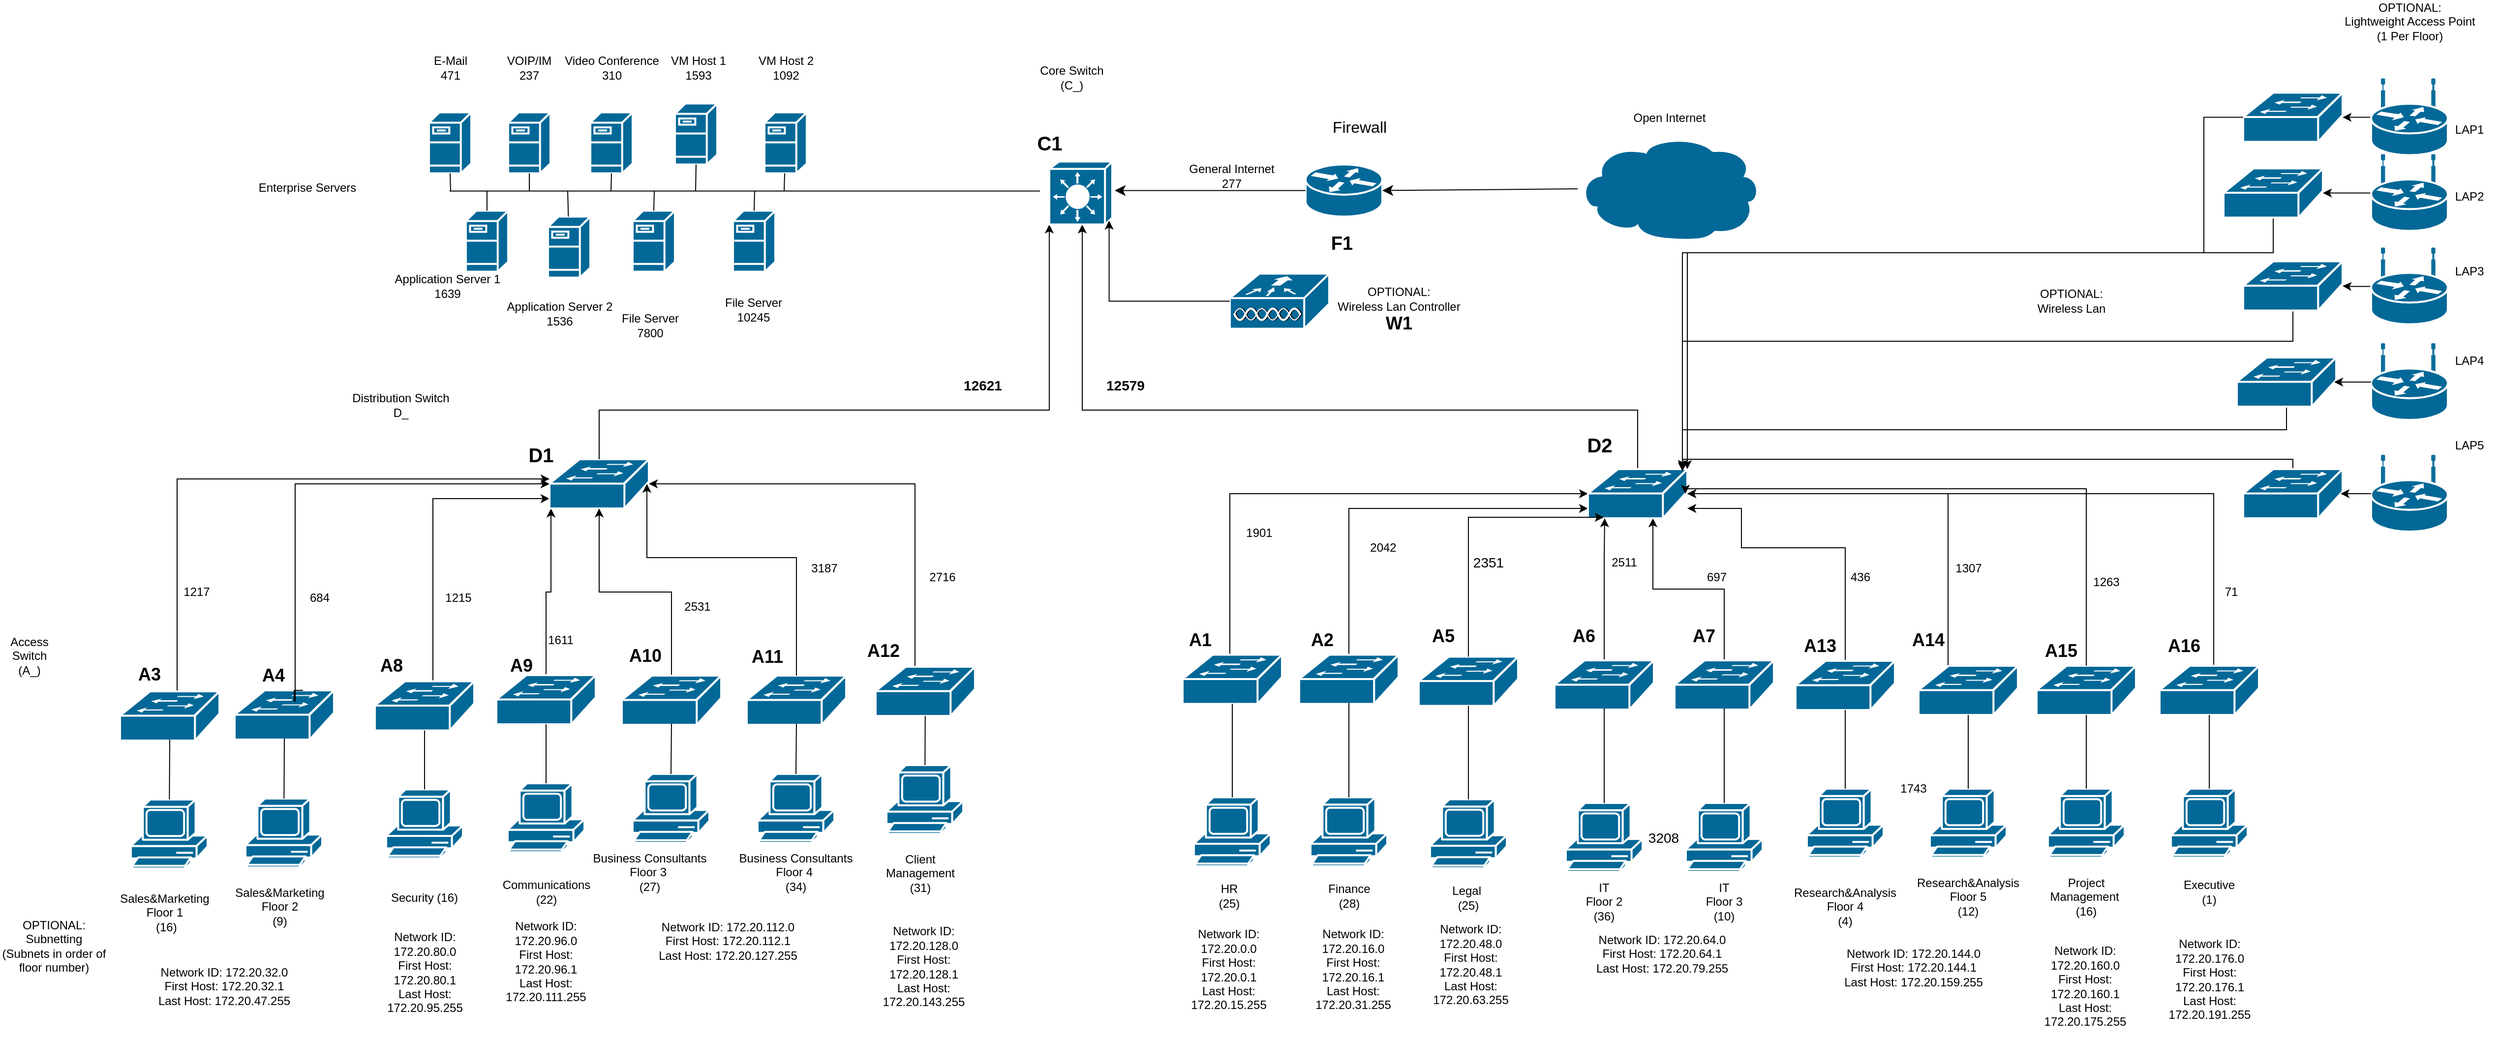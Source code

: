 <mxfile version="25.0.1">
  <diagram name="Page-1" id="5x3QlWRq-N3S-oAhGKyv">
    <mxGraphModel dx="2284" dy="1846" grid="1" gridSize="10" guides="1" tooltips="1" connect="1" arrows="1" fold="1" page="1" pageScale="1" pageWidth="850" pageHeight="1100" math="0" shadow="0">
      <root>
        <mxCell id="0" />
        <mxCell id="1" parent="0" />
        <mxCell id="BXiqwRlGKzKQuI-ZINDh-2" value="" style="shape=mxgraph.cisco.computers_and_peripherals.pc;sketch=0;html=1;pointerEvents=1;dashed=0;fillColor=#036897;strokeColor=#ffffff;strokeWidth=2;verticalLabelPosition=bottom;verticalAlign=top;align=center;outlineConnect=0;" parent="1" vertex="1">
          <mxGeometry x="-447.5" y="425.75" width="78" height="70" as="geometry" />
        </mxCell>
        <mxCell id="BXiqwRlGKzKQuI-ZINDh-9" value="" style="shape=mxgraph.cisco.computers_and_peripherals.pc;sketch=0;html=1;pointerEvents=1;dashed=0;fillColor=#036897;strokeColor=#ffffff;strokeWidth=2;verticalLabelPosition=bottom;verticalAlign=top;align=center;outlineConnect=0;" parent="1" vertex="1">
          <mxGeometry x="-324" y="419.5" width="78" height="70" as="geometry" />
        </mxCell>
        <mxCell id="BXiqwRlGKzKQuI-ZINDh-10" value="" style="shape=mxgraph.cisco.computers_and_peripherals.pc;sketch=0;html=1;pointerEvents=1;dashed=0;fillColor=#036897;strokeColor=#ffffff;strokeWidth=2;verticalLabelPosition=bottom;verticalAlign=top;align=center;outlineConnect=0;" parent="1" vertex="1">
          <mxGeometry x="-707" y="436" width="78" height="70" as="geometry" />
        </mxCell>
        <mxCell id="BXiqwRlGKzKQuI-ZINDh-11" value="" style="shape=mxgraph.cisco.computers_and_peripherals.pc;sketch=0;html=1;pointerEvents=1;dashed=0;fillColor=#036897;strokeColor=#ffffff;strokeWidth=2;verticalLabelPosition=bottom;verticalAlign=top;align=center;outlineConnect=0;" parent="1" vertex="1">
          <mxGeometry x="61" y="401" width="78" height="70" as="geometry" />
        </mxCell>
        <mxCell id="BXiqwRlGKzKQuI-ZINDh-12" value="" style="shape=mxgraph.cisco.computers_and_peripherals.pc;sketch=0;html=1;pointerEvents=1;dashed=0;fillColor=#036897;strokeColor=#ffffff;strokeWidth=2;verticalLabelPosition=bottom;verticalAlign=top;align=center;outlineConnect=0;" parent="1" vertex="1">
          <mxGeometry x="-70" y="410" width="78" height="70" as="geometry" />
        </mxCell>
        <mxCell id="BXiqwRlGKzKQuI-ZINDh-14" value="" style="shape=mxgraph.cisco.switches.workgroup_switch;sketch=0;html=1;pointerEvents=1;dashed=0;fillColor=#036897;strokeColor=#ffffff;strokeWidth=2;verticalLabelPosition=bottom;verticalAlign=top;align=center;outlineConnect=0;" parent="1" vertex="1">
          <mxGeometry x="-81" y="310" width="101" height="50" as="geometry" />
        </mxCell>
        <mxCell id="s2B2YG-71K-emKwGEbhx-11" style="edgeStyle=orthogonalEdgeStyle;rounded=0;orthogonalLoop=1;jettySize=auto;html=1;" parent="1" source="BXiqwRlGKzKQuI-ZINDh-15" target="BXiqwRlGKzKQuI-ZINDh-29" edge="1">
          <mxGeometry relative="1" as="geometry">
            <Array as="points">
              <mxPoint x="90" y="115" />
            </Array>
          </mxGeometry>
        </mxCell>
        <mxCell id="BXiqwRlGKzKQuI-ZINDh-15" value="" style="shape=mxgraph.cisco.switches.workgroup_switch;sketch=0;html=1;pointerEvents=1;dashed=0;fillColor=#036897;strokeColor=#ffffff;strokeWidth=2;verticalLabelPosition=bottom;verticalAlign=top;align=center;outlineConnect=0;" parent="1" vertex="1">
          <mxGeometry x="50" y="301" width="101" height="50" as="geometry" />
        </mxCell>
        <mxCell id="s2B2YG-71K-emKwGEbhx-4" style="edgeStyle=orthogonalEdgeStyle;rounded=0;orthogonalLoop=1;jettySize=auto;html=1;" parent="1" source="BXiqwRlGKzKQuI-ZINDh-16" target="BXiqwRlGKzKQuI-ZINDh-29" edge="1">
          <mxGeometry relative="1" as="geometry">
            <Array as="points">
              <mxPoint x="-660" y="110" />
            </Array>
          </mxGeometry>
        </mxCell>
        <mxCell id="BXiqwRlGKzKQuI-ZINDh-16" value="" style="shape=mxgraph.cisco.switches.workgroup_switch;sketch=0;html=1;pointerEvents=1;dashed=0;fillColor=#036897;strokeColor=#ffffff;strokeWidth=2;verticalLabelPosition=bottom;verticalAlign=top;align=center;outlineConnect=0;" parent="1" vertex="1">
          <mxGeometry x="-718" y="326" width="101" height="50" as="geometry" />
        </mxCell>
        <mxCell id="s2B2YG-71K-emKwGEbhx-5" style="edgeStyle=orthogonalEdgeStyle;rounded=0;orthogonalLoop=1;jettySize=auto;html=1;" parent="1" source="BXiqwRlGKzKQuI-ZINDh-17" target="BXiqwRlGKzKQuI-ZINDh-29" edge="1">
          <mxGeometry relative="1" as="geometry">
            <Array as="points">
              <mxPoint x="-400" y="130" />
            </Array>
          </mxGeometry>
        </mxCell>
        <mxCell id="BXiqwRlGKzKQuI-ZINDh-17" value="" style="shape=mxgraph.cisco.switches.workgroup_switch;sketch=0;html=1;pointerEvents=1;dashed=0;fillColor=#036897;strokeColor=#ffffff;strokeWidth=2;verticalLabelPosition=bottom;verticalAlign=top;align=center;outlineConnect=0;" parent="1" vertex="1">
          <mxGeometry x="-459" y="315.75" width="101" height="50" as="geometry" />
        </mxCell>
        <mxCell id="BXiqwRlGKzKQuI-ZINDh-18" value="Business Consultants&lt;div&gt;Floor 4&amp;nbsp;&lt;/div&gt;&lt;div&gt;(34)&lt;/div&gt;" style="text;html=1;align=center;verticalAlign=middle;whiteSpace=wrap;rounded=0;" parent="1" vertex="1">
          <mxGeometry x="-90" y="490" width="118" height="40" as="geometry" />
        </mxCell>
        <mxCell id="BXiqwRlGKzKQuI-ZINDh-19" value="Client Management (31)" style="text;html=1;align=center;verticalAlign=middle;whiteSpace=wrap;rounded=0;" parent="1" vertex="1">
          <mxGeometry x="50" y="491" width="91" height="40" as="geometry" />
        </mxCell>
        <mxCell id="BXiqwRlGKzKQuI-ZINDh-20" value="Sales&amp;amp;Marketing&lt;div&gt;Floor 1&lt;/div&gt;&lt;div&gt;&amp;nbsp;(16)&lt;/div&gt;" style="text;html=1;align=center;verticalAlign=middle;whiteSpace=wrap;rounded=0;" parent="1" vertex="1">
          <mxGeometry x="-718" y="526" width="91" height="50" as="geometry" />
        </mxCell>
        <mxCell id="BXiqwRlGKzKQuI-ZINDh-21" value="Communications (22)" style="text;html=1;align=center;verticalAlign=middle;whiteSpace=wrap;rounded=0;" parent="1" vertex="1">
          <mxGeometry x="-330.5" y="509.5" width="91" height="40" as="geometry" />
        </mxCell>
        <mxCell id="BXiqwRlGKzKQuI-ZINDh-22" value="Security (16)" style="text;html=1;align=center;verticalAlign=middle;whiteSpace=wrap;rounded=0;" parent="1" vertex="1">
          <mxGeometry x="-454" y="515.75" width="91" height="40" as="geometry" />
        </mxCell>
        <mxCell id="s2B2YG-71K-emKwGEbhx-6" style="edgeStyle=orthogonalEdgeStyle;rounded=0;orthogonalLoop=1;jettySize=auto;html=1;" parent="1" source="BXiqwRlGKzKQuI-ZINDh-23" target="BXiqwRlGKzKQuI-ZINDh-29" edge="1">
          <mxGeometry relative="1" as="geometry">
            <Array as="points">
              <mxPoint x="-285" y="225" />
              <mxPoint x="-280" y="225" />
            </Array>
          </mxGeometry>
        </mxCell>
        <mxCell id="BXiqwRlGKzKQuI-ZINDh-23" value="" style="shape=mxgraph.cisco.switches.workgroup_switch;sketch=0;html=1;pointerEvents=1;dashed=0;fillColor=#036897;strokeColor=#ffffff;strokeWidth=2;verticalLabelPosition=bottom;verticalAlign=top;align=center;outlineConnect=0;" parent="1" vertex="1">
          <mxGeometry x="-335.5" y="309.5" width="101" height="50" as="geometry" />
        </mxCell>
        <mxCell id="BXiqwRlGKzKQuI-ZINDh-24" value="" style="endArrow=none;html=1;rounded=0;exitX=0.5;exitY=0;exitDx=0;exitDy=0;exitPerimeter=0;entryX=0.5;entryY=0.98;entryDx=0;entryDy=0;entryPerimeter=0;" parent="1" source="BXiqwRlGKzKQuI-ZINDh-12" target="BXiqwRlGKzKQuI-ZINDh-14" edge="1">
          <mxGeometry width="50" height="50" relative="1" as="geometry">
            <mxPoint x="100" y="380" as="sourcePoint" />
            <mxPoint x="150" y="330" as="targetPoint" />
          </mxGeometry>
        </mxCell>
        <mxCell id="BXiqwRlGKzKQuI-ZINDh-25" value="" style="endArrow=none;html=1;rounded=0;" parent="1" source="BXiqwRlGKzKQuI-ZINDh-11" target="BXiqwRlGKzKQuI-ZINDh-15" edge="1">
          <mxGeometry width="50" height="50" relative="1" as="geometry">
            <mxPoint x="51" y="401" as="sourcePoint" />
            <mxPoint x="101" y="351" as="targetPoint" />
          </mxGeometry>
        </mxCell>
        <mxCell id="BXiqwRlGKzKQuI-ZINDh-26" value="" style="endArrow=none;html=1;rounded=0;entryX=0.5;entryY=0.98;entryDx=0;entryDy=0;entryPerimeter=0;" parent="1" source="BXiqwRlGKzKQuI-ZINDh-10" target="BXiqwRlGKzKQuI-ZINDh-16" edge="1">
          <mxGeometry width="50" height="50" relative="1" as="geometry">
            <mxPoint x="-707" y="426" as="sourcePoint" />
            <mxPoint x="-657" y="376" as="targetPoint" />
          </mxGeometry>
        </mxCell>
        <mxCell id="BXiqwRlGKzKQuI-ZINDh-27" value="" style="endArrow=none;html=1;rounded=0;" parent="1" source="BXiqwRlGKzKQuI-ZINDh-9" target="BXiqwRlGKzKQuI-ZINDh-23" edge="1">
          <mxGeometry width="50" height="50" relative="1" as="geometry">
            <mxPoint x="-225" y="389.5" as="sourcePoint" />
            <mxPoint x="-225" y="359.5" as="targetPoint" />
          </mxGeometry>
        </mxCell>
        <mxCell id="BXiqwRlGKzKQuI-ZINDh-28" value="" style="endArrow=none;html=1;rounded=0;" parent="1" source="BXiqwRlGKzKQuI-ZINDh-2" target="BXiqwRlGKzKQuI-ZINDh-17" edge="1">
          <mxGeometry width="50" height="50" relative="1" as="geometry">
            <mxPoint x="-457.5" y="425.75" as="sourcePoint" />
            <mxPoint x="-407.5" y="375.75" as="targetPoint" />
          </mxGeometry>
        </mxCell>
        <mxCell id="BXiqwRlGKzKQuI-ZINDh-29" value="" style="shape=mxgraph.cisco.switches.workgroup_switch;sketch=0;html=1;pointerEvents=1;dashed=0;fillColor=#036897;strokeColor=#ffffff;strokeWidth=2;verticalLabelPosition=bottom;verticalAlign=top;align=center;outlineConnect=0;" parent="1" vertex="1">
          <mxGeometry x="-281.5" y="90" width="101" height="50" as="geometry" />
        </mxCell>
        <mxCell id="BXiqwRlGKzKQuI-ZINDh-37" value="2716" style="text;html=1;align=center;verticalAlign=middle;whiteSpace=wrap;rounded=0;" parent="1" vertex="1">
          <mxGeometry x="88" y="195" width="60" height="30" as="geometry" />
        </mxCell>
        <mxCell id="BXiqwRlGKzKQuI-ZINDh-39" value="1611" style="text;html=1;align=center;verticalAlign=middle;whiteSpace=wrap;rounded=0;" parent="1" vertex="1">
          <mxGeometry x="-300" y="258.75" width="60" height="30" as="geometry" />
        </mxCell>
        <mxCell id="BXiqwRlGKzKQuI-ZINDh-40" value="1215" style="text;html=1;align=center;verticalAlign=middle;whiteSpace=wrap;rounded=0;" parent="1" vertex="1">
          <mxGeometry x="-404" y="215.75" width="60" height="30" as="geometry" />
        </mxCell>
        <mxCell id="BXiqwRlGKzKQuI-ZINDh-69" value="" style="shape=mxgraph.cisco.computers_and_peripherals.pc;sketch=0;html=1;pointerEvents=1;dashed=0;fillColor=#036897;strokeColor=#ffffff;strokeWidth=2;verticalLabelPosition=bottom;verticalAlign=top;align=center;outlineConnect=0;" parent="1" vertex="1">
          <mxGeometry x="996.5" y="425" width="78" height="70" as="geometry" />
        </mxCell>
        <mxCell id="BXiqwRlGKzKQuI-ZINDh-70" value="" style="shape=mxgraph.cisco.computers_and_peripherals.pc;sketch=0;html=1;pointerEvents=1;dashed=0;fillColor=#036897;strokeColor=#ffffff;strokeWidth=2;verticalLabelPosition=bottom;verticalAlign=top;align=center;outlineConnect=0;" parent="1" vertex="1">
          <mxGeometry x="373.5" y="433.75" width="78" height="70" as="geometry" />
        </mxCell>
        <mxCell id="BXiqwRlGKzKQuI-ZINDh-71" value="" style="shape=mxgraph.cisco.computers_and_peripherals.pc;sketch=0;html=1;pointerEvents=1;dashed=0;fillColor=#036897;strokeColor=#ffffff;strokeWidth=2;verticalLabelPosition=bottom;verticalAlign=top;align=center;outlineConnect=0;" parent="1" vertex="1">
          <mxGeometry x="492" y="433.75" width="78" height="70" as="geometry" />
        </mxCell>
        <mxCell id="BXiqwRlGKzKQuI-ZINDh-72" value="" style="shape=mxgraph.cisco.computers_and_peripherals.pc;sketch=0;html=1;pointerEvents=1;dashed=0;fillColor=#036897;strokeColor=#ffffff;strokeWidth=2;verticalLabelPosition=bottom;verticalAlign=top;align=center;outlineConnect=0;" parent="1" vertex="1">
          <mxGeometry x="613.5" y="435.75" width="78" height="70" as="geometry" />
        </mxCell>
        <mxCell id="BXiqwRlGKzKQuI-ZINDh-73" value="" style="shape=mxgraph.cisco.computers_and_peripherals.pc;sketch=0;html=1;pointerEvents=1;dashed=0;fillColor=#036897;strokeColor=#ffffff;strokeWidth=2;verticalLabelPosition=bottom;verticalAlign=top;align=center;outlineConnect=0;" parent="1" vertex="1">
          <mxGeometry x="873.5" y="439.5" width="78" height="70" as="geometry" />
        </mxCell>
        <mxCell id="s2B2YG-71K-emKwGEbhx-16" style="edgeStyle=orthogonalEdgeStyle;rounded=0;orthogonalLoop=1;jettySize=auto;html=1;" parent="1" source="BXiqwRlGKzKQuI-ZINDh-75" target="BXiqwRlGKzKQuI-ZINDh-93" edge="1">
          <mxGeometry relative="1" as="geometry">
            <Array as="points">
              <mxPoint x="913" y="222" />
              <mxPoint x="840" y="222" />
            </Array>
          </mxGeometry>
        </mxCell>
        <mxCell id="BXiqwRlGKzKQuI-ZINDh-75" value="" style="shape=mxgraph.cisco.switches.workgroup_switch;sketch=0;html=1;pointerEvents=1;dashed=0;fillColor=#036897;strokeColor=#ffffff;strokeWidth=2;verticalLabelPosition=bottom;verticalAlign=top;align=center;outlineConnect=0;" parent="1" vertex="1">
          <mxGeometry x="862" y="294.5" width="101" height="50" as="geometry" />
        </mxCell>
        <mxCell id="BXiqwRlGKzKQuI-ZINDh-77" value="" style="shape=mxgraph.cisco.switches.workgroup_switch;sketch=0;html=1;pointerEvents=1;dashed=0;fillColor=#036897;strokeColor=#ffffff;strokeWidth=2;verticalLabelPosition=bottom;verticalAlign=top;align=center;outlineConnect=0;" parent="1" vertex="1">
          <mxGeometry x="602" y="290.75" width="101" height="50" as="geometry" />
        </mxCell>
        <mxCell id="s2B2YG-71K-emKwGEbhx-13" style="edgeStyle=orthogonalEdgeStyle;rounded=0;orthogonalLoop=1;jettySize=auto;html=1;" parent="1" source="BXiqwRlGKzKQuI-ZINDh-79" target="BXiqwRlGKzKQuI-ZINDh-93" edge="1">
          <mxGeometry relative="1" as="geometry">
            <Array as="points">
              <mxPoint x="531" y="140" />
            </Array>
          </mxGeometry>
        </mxCell>
        <mxCell id="BXiqwRlGKzKQuI-ZINDh-79" value="" style="shape=mxgraph.cisco.switches.workgroup_switch;sketch=0;html=1;pointerEvents=1;dashed=0;fillColor=#036897;strokeColor=#ffffff;strokeWidth=2;verticalLabelPosition=bottom;verticalAlign=top;align=center;outlineConnect=0;" parent="1" vertex="1">
          <mxGeometry x="480.5" y="288.75" width="101" height="50" as="geometry" />
        </mxCell>
        <mxCell id="s2B2YG-71K-emKwGEbhx-17" style="edgeStyle=orthogonalEdgeStyle;rounded=0;orthogonalLoop=1;jettySize=auto;html=1;" parent="1" source="BXiqwRlGKzKQuI-ZINDh-80" target="BXiqwRlGKzKQuI-ZINDh-93" edge="1">
          <mxGeometry relative="1" as="geometry">
            <Array as="points">
              <mxPoint x="1036" y="180" />
              <mxPoint x="930" y="180" />
              <mxPoint x="930" y="140" />
            </Array>
          </mxGeometry>
        </mxCell>
        <mxCell id="BXiqwRlGKzKQuI-ZINDh-80" value="" style="shape=mxgraph.cisco.switches.workgroup_switch;sketch=0;html=1;pointerEvents=1;dashed=0;fillColor=#036897;strokeColor=#ffffff;strokeWidth=2;verticalLabelPosition=bottom;verticalAlign=top;align=center;outlineConnect=0;" parent="1" vertex="1">
          <mxGeometry x="985" y="295" width="101" height="50" as="geometry" />
        </mxCell>
        <mxCell id="BXiqwRlGKzKQuI-ZINDh-81" value="IT&lt;div&gt;Floor 3&lt;br&gt;&lt;div&gt;(10)&lt;/div&gt;&lt;/div&gt;" style="text;html=1;align=center;verticalAlign=middle;whiteSpace=wrap;rounded=0;" parent="1" vertex="1">
          <mxGeometry x="867" y="519.5" width="91" height="40" as="geometry" />
        </mxCell>
        <mxCell id="BXiqwRlGKzKQuI-ZINDh-82" value="Legal&amp;nbsp;&lt;div&gt;(25)&lt;/div&gt;" style="text;html=1;align=center;verticalAlign=middle;whiteSpace=wrap;rounded=0;" parent="1" vertex="1">
          <mxGeometry x="607" y="515.75" width="91" height="40" as="geometry" />
        </mxCell>
        <mxCell id="BXiqwRlGKzKQuI-ZINDh-83" value="Finance&lt;div&gt;(28)&lt;/div&gt;" style="text;html=1;align=center;verticalAlign=middle;whiteSpace=wrap;rounded=0;" parent="1" vertex="1">
          <mxGeometry x="485.5" y="513.75" width="91" height="40" as="geometry" />
        </mxCell>
        <mxCell id="BXiqwRlGKzKQuI-ZINDh-84" value="HR&lt;div&gt;(25)&lt;/div&gt;" style="text;html=1;align=center;verticalAlign=middle;whiteSpace=wrap;rounded=0;" parent="1" vertex="1">
          <mxGeometry x="363.5" y="513.75" width="91" height="40" as="geometry" />
        </mxCell>
        <mxCell id="BXiqwRlGKzKQuI-ZINDh-85" value="Research&amp;amp;Analysis&lt;div&gt;Floor 4&lt;/div&gt;&lt;div&gt;(4)&lt;/div&gt;" style="text;html=1;align=center;verticalAlign=middle;whiteSpace=wrap;rounded=0;" parent="1" vertex="1">
          <mxGeometry x="990" y="525" width="91" height="40" as="geometry" />
        </mxCell>
        <mxCell id="s2B2YG-71K-emKwGEbhx-12" style="edgeStyle=orthogonalEdgeStyle;rounded=0;orthogonalLoop=1;jettySize=auto;html=1;" parent="1" source="BXiqwRlGKzKQuI-ZINDh-87" target="BXiqwRlGKzKQuI-ZINDh-93" edge="1">
          <mxGeometry relative="1" as="geometry">
            <Array as="points">
              <mxPoint x="410" y="125" />
            </Array>
          </mxGeometry>
        </mxCell>
        <mxCell id="BXiqwRlGKzKQuI-ZINDh-87" value="" style="shape=mxgraph.cisco.switches.workgroup_switch;sketch=0;html=1;pointerEvents=1;dashed=0;fillColor=#036897;strokeColor=#ffffff;strokeWidth=2;verticalLabelPosition=bottom;verticalAlign=top;align=center;outlineConnect=0;" parent="1" vertex="1">
          <mxGeometry x="362" y="288.75" width="101" height="50" as="geometry" />
        </mxCell>
        <mxCell id="BXiqwRlGKzKQuI-ZINDh-88" value="" style="endArrow=none;html=1;rounded=0;exitX=0.5;exitY=0;exitDx=0;exitDy=0;exitPerimeter=0;entryX=0.5;entryY=0.98;entryDx=0;entryDy=0;entryPerimeter=0;" parent="1" source="BXiqwRlGKzKQuI-ZINDh-73" target="BXiqwRlGKzKQuI-ZINDh-75" edge="1">
          <mxGeometry width="50" height="50" relative="1" as="geometry">
            <mxPoint x="1055" y="409.5" as="sourcePoint" />
            <mxPoint x="1105" y="359.5" as="targetPoint" />
          </mxGeometry>
        </mxCell>
        <mxCell id="BXiqwRlGKzKQuI-ZINDh-89" value="" style="endArrow=none;html=1;rounded=0;" parent="1" source="BXiqwRlGKzKQuI-ZINDh-72" target="BXiqwRlGKzKQuI-ZINDh-77" edge="1">
          <mxGeometry width="50" height="50" relative="1" as="geometry">
            <mxPoint x="632" y="435.75" as="sourcePoint" />
            <mxPoint x="682" y="385.75" as="targetPoint" />
          </mxGeometry>
        </mxCell>
        <mxCell id="BXiqwRlGKzKQuI-ZINDh-90" value="" style="endArrow=none;html=1;rounded=0;entryX=0.5;entryY=0.98;entryDx=0;entryDy=0;entryPerimeter=0;" parent="1" source="BXiqwRlGKzKQuI-ZINDh-71" target="BXiqwRlGKzKQuI-ZINDh-79" edge="1">
          <mxGeometry width="50" height="50" relative="1" as="geometry">
            <mxPoint x="530.5" y="423.75" as="sourcePoint" />
            <mxPoint x="580.5" y="373.75" as="targetPoint" />
          </mxGeometry>
        </mxCell>
        <mxCell id="BXiqwRlGKzKQuI-ZINDh-91" value="" style="endArrow=none;html=1;rounded=0;" parent="1" source="BXiqwRlGKzKQuI-ZINDh-70" target="BXiqwRlGKzKQuI-ZINDh-87" edge="1">
          <mxGeometry width="50" height="50" relative="1" as="geometry">
            <mxPoint x="435" y="403.75" as="sourcePoint" />
            <mxPoint x="435" y="373.75" as="targetPoint" />
          </mxGeometry>
        </mxCell>
        <mxCell id="BXiqwRlGKzKQuI-ZINDh-92" value="" style="endArrow=none;html=1;rounded=0;" parent="1" source="BXiqwRlGKzKQuI-ZINDh-69" target="BXiqwRlGKzKQuI-ZINDh-80" edge="1">
          <mxGeometry width="50" height="50" relative="1" as="geometry">
            <mxPoint x="1012.02" y="425" as="sourcePoint" />
            <mxPoint x="1062.02" y="375" as="targetPoint" />
          </mxGeometry>
        </mxCell>
        <mxCell id="g66wI6sif0jjf1UmDSFJ-50" style="edgeStyle=orthogonalEdgeStyle;rounded=0;orthogonalLoop=1;jettySize=auto;html=1;" parent="1" source="BXiqwRlGKzKQuI-ZINDh-93" target="BXiqwRlGKzKQuI-ZINDh-128" edge="1">
          <mxGeometry relative="1" as="geometry">
            <Array as="points">
              <mxPoint x="825" y="40" />
              <mxPoint x="260" y="40" />
            </Array>
          </mxGeometry>
        </mxCell>
        <mxCell id="BXiqwRlGKzKQuI-ZINDh-93" value="" style="shape=mxgraph.cisco.switches.workgroup_switch;sketch=0;html=1;pointerEvents=1;dashed=0;fillColor=#036897;strokeColor=#ffffff;strokeWidth=2;verticalLabelPosition=bottom;verticalAlign=top;align=center;outlineConnect=0;" parent="1" vertex="1">
          <mxGeometry x="774" y="100" width="101" height="50" as="geometry" />
        </mxCell>
        <mxCell id="BXiqwRlGKzKQuI-ZINDh-95" value="&lt;font style=&quot;font-size: 14px;&quot;&gt;3208&lt;/font&gt;" style="text;html=1;align=center;verticalAlign=middle;whiteSpace=wrap;rounded=0;" parent="1" vertex="1">
          <mxGeometry x="820.5" y="459.5" width="60" height="30" as="geometry" />
        </mxCell>
        <mxCell id="BXiqwRlGKzKQuI-ZINDh-96" value="&lt;font style=&quot;font-size: 14px;&quot;&gt;2351&lt;/font&gt;" style="text;html=1;align=center;verticalAlign=middle;whiteSpace=wrap;rounded=0;" parent="1" vertex="1">
          <mxGeometry x="643" y="180" width="60" height="30" as="geometry" />
        </mxCell>
        <mxCell id="BXiqwRlGKzKQuI-ZINDh-97" value="2042" style="text;html=1;align=center;verticalAlign=middle;whiteSpace=wrap;rounded=0;" parent="1" vertex="1">
          <mxGeometry x="535.5" y="165" width="60" height="30" as="geometry" />
        </mxCell>
        <mxCell id="BXiqwRlGKzKQuI-ZINDh-98" value="1901" style="text;html=1;align=center;verticalAlign=middle;whiteSpace=wrap;rounded=0;" parent="1" vertex="1">
          <mxGeometry x="410" y="150" width="60" height="30" as="geometry" />
        </mxCell>
        <mxCell id="BXiqwRlGKzKQuI-ZINDh-99" value="1743" style="text;html=1;align=center;verticalAlign=middle;whiteSpace=wrap;rounded=0;" parent="1" vertex="1">
          <mxGeometry x="1074.5" y="410" width="60" height="30" as="geometry" />
        </mxCell>
        <mxCell id="BXiqwRlGKzKQuI-ZINDh-101" value="" style="shape=mxgraph.cisco.computers_and_peripherals.pc;sketch=0;html=1;pointerEvents=1;dashed=0;fillColor=#036897;strokeColor=#ffffff;strokeWidth=2;verticalLabelPosition=bottom;verticalAlign=top;align=center;outlineConnect=0;" parent="1" vertex="1">
          <mxGeometry x="1366.5" y="425" width="78" height="70" as="geometry" />
        </mxCell>
        <mxCell id="BXiqwRlGKzKQuI-ZINDh-102" value="" style="shape=mxgraph.cisco.computers_and_peripherals.pc;sketch=0;html=1;pointerEvents=1;dashed=0;fillColor=#036897;strokeColor=#ffffff;strokeWidth=2;verticalLabelPosition=bottom;verticalAlign=top;align=center;outlineConnect=0;" parent="1" vertex="1">
          <mxGeometry x="1241.5" y="425" width="78" height="70" as="geometry" />
        </mxCell>
        <mxCell id="s2B2YG-71K-emKwGEbhx-21" style="edgeStyle=orthogonalEdgeStyle;rounded=0;orthogonalLoop=1;jettySize=auto;html=1;" parent="1" source="BXiqwRlGKzKQuI-ZINDh-103" target="BXiqwRlGKzKQuI-ZINDh-93" edge="1">
          <mxGeometry relative="1" as="geometry">
            <Array as="points">
              <mxPoint x="1410" y="125" />
            </Array>
          </mxGeometry>
        </mxCell>
        <mxCell id="BXiqwRlGKzKQuI-ZINDh-103" value="" style="shape=mxgraph.cisco.switches.workgroup_switch;sketch=0;html=1;pointerEvents=1;dashed=0;fillColor=#036897;strokeColor=#ffffff;strokeWidth=2;verticalLabelPosition=bottom;verticalAlign=top;align=center;outlineConnect=0;" parent="1" vertex="1">
          <mxGeometry x="1355" y="300" width="101" height="50" as="geometry" />
        </mxCell>
        <mxCell id="BXiqwRlGKzKQuI-ZINDh-104" value="Project Management&amp;nbsp;&lt;div&gt;(16)&lt;/div&gt;" style="text;html=1;align=center;verticalAlign=middle;whiteSpace=wrap;rounded=0;" parent="1" vertex="1">
          <mxGeometry x="1235" y="515" width="91" height="40" as="geometry" />
        </mxCell>
        <mxCell id="BXiqwRlGKzKQuI-ZINDh-105" value="Executive&lt;div&gt;(1)&lt;/div&gt;" style="text;html=1;align=center;verticalAlign=middle;whiteSpace=wrap;rounded=0;" parent="1" vertex="1">
          <mxGeometry x="1360" y="510" width="91" height="40" as="geometry" />
        </mxCell>
        <mxCell id="BXiqwRlGKzKQuI-ZINDh-106" value="" style="shape=mxgraph.cisco.switches.workgroup_switch;sketch=0;html=1;pointerEvents=1;dashed=0;fillColor=#036897;strokeColor=#ffffff;strokeWidth=2;verticalLabelPosition=bottom;verticalAlign=top;align=center;outlineConnect=0;" parent="1" vertex="1">
          <mxGeometry x="1230" y="300" width="101" height="50" as="geometry" />
        </mxCell>
        <mxCell id="BXiqwRlGKzKQuI-ZINDh-107" value="" style="endArrow=none;html=1;rounded=0;" parent="1" source="BXiqwRlGKzKQuI-ZINDh-102" target="BXiqwRlGKzKQuI-ZINDh-106" edge="1">
          <mxGeometry width="50" height="50" relative="1" as="geometry">
            <mxPoint x="1330" y="395" as="sourcePoint" />
            <mxPoint x="1330" y="365" as="targetPoint" />
          </mxGeometry>
        </mxCell>
        <mxCell id="BXiqwRlGKzKQuI-ZINDh-108" value="" style="endArrow=none;html=1;rounded=0;" parent="1" source="BXiqwRlGKzKQuI-ZINDh-101" target="BXiqwRlGKzKQuI-ZINDh-103" edge="1">
          <mxGeometry width="50" height="50" relative="1" as="geometry">
            <mxPoint x="1351.5" y="425" as="sourcePoint" />
            <mxPoint x="1401.5" y="375" as="targetPoint" />
          </mxGeometry>
        </mxCell>
        <mxCell id="BXiqwRlGKzKQuI-ZINDh-109" value="1263" style="text;html=1;align=center;verticalAlign=middle;whiteSpace=wrap;rounded=0;" parent="1" vertex="1">
          <mxGeometry x="1271" y="200" width="60" height="30" as="geometry" />
        </mxCell>
        <mxCell id="BXiqwRlGKzKQuI-ZINDh-110" value="71" style="text;html=1;align=center;verticalAlign=middle;whiteSpace=wrap;rounded=0;" parent="1" vertex="1">
          <mxGeometry x="1397.5" y="209.5" width="60" height="30" as="geometry" />
        </mxCell>
        <mxCell id="BXiqwRlGKzKQuI-ZINDh-124" style="edgeStyle=orthogonalEdgeStyle;rounded=0;orthogonalLoop=1;jettySize=auto;html=1;exitX=0.5;exitY=0;exitDx=0;exitDy=0;exitPerimeter=0;entryX=0;entryY=1;entryDx=0;entryDy=0;entryPerimeter=0;" parent="1" source="BXiqwRlGKzKQuI-ZINDh-29" target="BXiqwRlGKzKQuI-ZINDh-128" edge="1">
          <mxGeometry relative="1" as="geometry">
            <mxPoint x="210" y="-25" as="targetPoint" />
            <Array as="points">
              <mxPoint x="-231" y="40" />
              <mxPoint x="227" y="40" />
            </Array>
          </mxGeometry>
        </mxCell>
        <mxCell id="BXiqwRlGKzKQuI-ZINDh-126" value="&lt;font style=&quot;font-size: 14px;&quot;&gt;&lt;b&gt;&lt;font style=&quot;&quot;&gt;1257&lt;/font&gt;9&lt;/b&gt;&lt;/font&gt;" style="text;html=1;align=center;verticalAlign=middle;whiteSpace=wrap;rounded=0;" parent="1" vertex="1">
          <mxGeometry x="273.5" width="60" height="30" as="geometry" />
        </mxCell>
        <mxCell id="BXiqwRlGKzKQuI-ZINDh-127" value="&lt;font style=&quot;font-size: 14px;&quot;&gt;&lt;b&gt;12621&lt;/b&gt;&lt;/font&gt;" style="text;html=1;align=center;verticalAlign=middle;whiteSpace=wrap;rounded=0;" parent="1" vertex="1">
          <mxGeometry x="129" width="60" height="30" as="geometry" />
        </mxCell>
        <mxCell id="BXiqwRlGKzKQuI-ZINDh-128" value="" style="shape=mxgraph.cisco.switches.layer_3_switch;sketch=0;html=1;pointerEvents=1;dashed=0;fillColor=#036897;strokeColor=#ffffff;strokeWidth=2;verticalLabelPosition=bottom;verticalAlign=top;align=center;outlineConnect=0;" parent="1" vertex="1">
          <mxGeometry x="226.5" y="-212.75" width="64" height="64" as="geometry" />
        </mxCell>
        <mxCell id="g66wI6sif0jjf1UmDSFJ-1" value="" style="shape=mxgraph.cisco.computers_and_peripherals.pc;sketch=0;html=1;pointerEvents=1;dashed=0;fillColor=#036897;strokeColor=#ffffff;strokeWidth=2;verticalLabelPosition=bottom;verticalAlign=top;align=center;outlineConnect=0;" parent="1" vertex="1">
          <mxGeometry x="-590.5" y="435" width="78" height="70" as="geometry" />
        </mxCell>
        <mxCell id="g66wI6sif0jjf1UmDSFJ-2" value="" style="shape=mxgraph.cisco.switches.workgroup_switch;sketch=0;html=1;pointerEvents=1;dashed=0;fillColor=#036897;strokeColor=#ffffff;strokeWidth=2;verticalLabelPosition=bottom;verticalAlign=top;align=center;outlineConnect=0;" parent="1" vertex="1">
          <mxGeometry x="-601.5" y="325" width="101" height="50" as="geometry" />
        </mxCell>
        <mxCell id="g66wI6sif0jjf1UmDSFJ-3" value="Sales&amp;amp;Marketing Floor 2&lt;div&gt;(9)&lt;/div&gt;" style="text;html=1;align=center;verticalAlign=middle;whiteSpace=wrap;rounded=0;" parent="1" vertex="1">
          <mxGeometry x="-601.5" y="525" width="91" height="40" as="geometry" />
        </mxCell>
        <mxCell id="g66wI6sif0jjf1UmDSFJ-4" value="" style="endArrow=none;html=1;rounded=0;entryX=0.5;entryY=0.98;entryDx=0;entryDy=0;entryPerimeter=0;" parent="1" source="g66wI6sif0jjf1UmDSFJ-1" target="g66wI6sif0jjf1UmDSFJ-2" edge="1">
          <mxGeometry width="50" height="50" relative="1" as="geometry">
            <mxPoint x="-590.5" y="425" as="sourcePoint" />
            <mxPoint x="-540.5" y="375" as="targetPoint" />
          </mxGeometry>
        </mxCell>
        <mxCell id="g66wI6sif0jjf1UmDSFJ-6" value="" style="shape=mxgraph.cisco.computers_and_peripherals.pc;sketch=0;html=1;pointerEvents=1;dashed=0;fillColor=#036897;strokeColor=#ffffff;strokeWidth=2;verticalLabelPosition=bottom;verticalAlign=top;align=center;outlineConnect=0;" parent="1" vertex="1">
          <mxGeometry x="751.5" y="439.5" width="78" height="70" as="geometry" />
        </mxCell>
        <mxCell id="s2B2YG-71K-emKwGEbhx-15" style="edgeStyle=orthogonalEdgeStyle;rounded=0;orthogonalLoop=1;jettySize=auto;html=1;" parent="1" source="g66wI6sif0jjf1UmDSFJ-7" target="BXiqwRlGKzKQuI-ZINDh-93" edge="1">
          <mxGeometry relative="1" as="geometry">
            <Array as="points">
              <mxPoint x="791" y="190" />
              <mxPoint x="791" y="190" />
            </Array>
          </mxGeometry>
        </mxCell>
        <mxCell id="g66wI6sif0jjf1UmDSFJ-7" value="" style="shape=mxgraph.cisco.switches.workgroup_switch;sketch=0;html=1;pointerEvents=1;dashed=0;fillColor=#036897;strokeColor=#ffffff;strokeWidth=2;verticalLabelPosition=bottom;verticalAlign=top;align=center;outlineConnect=0;" parent="1" vertex="1">
          <mxGeometry x="740" y="294.5" width="101" height="50" as="geometry" />
        </mxCell>
        <mxCell id="g66wI6sif0jjf1UmDSFJ-8" value="IT&lt;div&gt;Floor 2&lt;br&gt;&lt;div&gt;(36)&lt;/div&gt;&lt;/div&gt;" style="text;html=1;align=center;verticalAlign=middle;whiteSpace=wrap;rounded=0;" parent="1" vertex="1">
          <mxGeometry x="745" y="519.5" width="91" height="40" as="geometry" />
        </mxCell>
        <mxCell id="g66wI6sif0jjf1UmDSFJ-9" value="" style="endArrow=none;html=1;rounded=0;exitX=0.5;exitY=0;exitDx=0;exitDy=0;exitPerimeter=0;entryX=0.5;entryY=0.98;entryDx=0;entryDy=0;entryPerimeter=0;" parent="1" source="g66wI6sif0jjf1UmDSFJ-6" target="g66wI6sif0jjf1UmDSFJ-7" edge="1">
          <mxGeometry width="50" height="50" relative="1" as="geometry">
            <mxPoint x="928" y="409.5" as="sourcePoint" />
            <mxPoint x="978" y="359.5" as="targetPoint" />
          </mxGeometry>
        </mxCell>
        <mxCell id="g66wI6sif0jjf1UmDSFJ-10" value="" style="shape=mxgraph.cisco.computers_and_peripherals.pc;sketch=0;html=1;pointerEvents=1;dashed=0;fillColor=#036897;strokeColor=#ffffff;strokeWidth=2;verticalLabelPosition=bottom;verticalAlign=top;align=center;outlineConnect=0;" parent="1" vertex="1">
          <mxGeometry x="-197" y="410" width="78" height="70" as="geometry" />
        </mxCell>
        <mxCell id="s2B2YG-71K-emKwGEbhx-8" style="edgeStyle=orthogonalEdgeStyle;rounded=0;orthogonalLoop=1;jettySize=auto;html=1;" parent="1" source="g66wI6sif0jjf1UmDSFJ-11" target="BXiqwRlGKzKQuI-ZINDh-29" edge="1">
          <mxGeometry relative="1" as="geometry" />
        </mxCell>
        <mxCell id="g66wI6sif0jjf1UmDSFJ-11" value="" style="shape=mxgraph.cisco.switches.workgroup_switch;sketch=0;html=1;pointerEvents=1;dashed=0;fillColor=#036897;strokeColor=#ffffff;strokeWidth=2;verticalLabelPosition=bottom;verticalAlign=top;align=center;outlineConnect=0;" parent="1" vertex="1">
          <mxGeometry x="-208" y="310" width="101" height="50" as="geometry" />
        </mxCell>
        <mxCell id="g66wI6sif0jjf1UmDSFJ-12" value="Business Consultants&lt;div&gt;Floor 3&amp;nbsp;&lt;/div&gt;&lt;div&gt;(27)&lt;/div&gt;" style="text;html=1;align=center;verticalAlign=middle;whiteSpace=wrap;rounded=0;" parent="1" vertex="1">
          <mxGeometry x="-240" y="490" width="121" height="40" as="geometry" />
        </mxCell>
        <mxCell id="g66wI6sif0jjf1UmDSFJ-13" value="" style="endArrow=none;html=1;rounded=0;exitX=0.5;exitY=0;exitDx=0;exitDy=0;exitPerimeter=0;entryX=0.5;entryY=0.98;entryDx=0;entryDy=0;entryPerimeter=0;" parent="1" source="g66wI6sif0jjf1UmDSFJ-10" target="g66wI6sif0jjf1UmDSFJ-11" edge="1">
          <mxGeometry width="50" height="50" relative="1" as="geometry">
            <mxPoint x="-27" y="380" as="sourcePoint" />
            <mxPoint x="23" y="330" as="targetPoint" />
          </mxGeometry>
        </mxCell>
        <mxCell id="g66wI6sif0jjf1UmDSFJ-14" value="" style="shape=mxgraph.cisco.computers_and_peripherals.pc;sketch=0;html=1;pointerEvents=1;dashed=0;fillColor=#036897;strokeColor=#ffffff;strokeWidth=2;verticalLabelPosition=bottom;verticalAlign=top;align=center;outlineConnect=0;" parent="1" vertex="1">
          <mxGeometry x="1121.5" y="425" width="78" height="70" as="geometry" />
        </mxCell>
        <mxCell id="s2B2YG-71K-emKwGEbhx-19" style="edgeStyle=orthogonalEdgeStyle;rounded=0;orthogonalLoop=1;jettySize=auto;html=1;" parent="1" source="g66wI6sif0jjf1UmDSFJ-15" target="BXiqwRlGKzKQuI-ZINDh-93" edge="1">
          <mxGeometry relative="1" as="geometry">
            <Array as="points">
              <mxPoint x="1140" y="125" />
            </Array>
          </mxGeometry>
        </mxCell>
        <mxCell id="g66wI6sif0jjf1UmDSFJ-15" value="" style="shape=mxgraph.cisco.switches.workgroup_switch;sketch=0;html=1;pointerEvents=1;dashed=0;fillColor=#036897;strokeColor=#ffffff;strokeWidth=2;verticalLabelPosition=bottom;verticalAlign=top;align=center;outlineConnect=0;" parent="1" vertex="1">
          <mxGeometry x="1110" y="300" width="101" height="50" as="geometry" />
        </mxCell>
        <mxCell id="g66wI6sif0jjf1UmDSFJ-16" value="Research&amp;amp;Analysis&lt;div&gt;Floor 5&lt;/div&gt;&lt;div&gt;(12)&lt;/div&gt;" style="text;html=1;align=center;verticalAlign=middle;whiteSpace=wrap;rounded=0;" parent="1" vertex="1">
          <mxGeometry x="1115" y="515" width="91" height="40" as="geometry" />
        </mxCell>
        <mxCell id="g66wI6sif0jjf1UmDSFJ-17" value="" style="endArrow=none;html=1;rounded=0;" parent="1" source="g66wI6sif0jjf1UmDSFJ-14" target="g66wI6sif0jjf1UmDSFJ-15" edge="1">
          <mxGeometry width="50" height="50" relative="1" as="geometry">
            <mxPoint x="1111.5" y="425" as="sourcePoint" />
            <mxPoint x="1161.5" y="375" as="targetPoint" />
          </mxGeometry>
        </mxCell>
        <mxCell id="g66wI6sif0jjf1UmDSFJ-26" value="2531" style="text;html=1;align=center;verticalAlign=middle;whiteSpace=wrap;rounded=0;" parent="1" vertex="1">
          <mxGeometry x="-160.75" y="225" width="60" height="30" as="geometry" />
        </mxCell>
        <mxCell id="g66wI6sif0jjf1UmDSFJ-27" value="3187" style="text;html=1;align=center;verticalAlign=middle;whiteSpace=wrap;rounded=0;" parent="1" vertex="1">
          <mxGeometry x="-32" y="185.75" width="60" height="30" as="geometry" />
        </mxCell>
        <mxCell id="g66wI6sif0jjf1UmDSFJ-28" value="1217" style="text;html=1;align=center;verticalAlign=middle;whiteSpace=wrap;rounded=0;" parent="1" vertex="1">
          <mxGeometry x="-670" y="209.5" width="60" height="30" as="geometry" />
        </mxCell>
        <mxCell id="g66wI6sif0jjf1UmDSFJ-34" value="684" style="text;html=1;align=center;verticalAlign=middle;whiteSpace=wrap;rounded=0;" parent="1" vertex="1">
          <mxGeometry x="-545" y="215.75" width="60" height="30" as="geometry" />
        </mxCell>
        <mxCell id="g66wI6sif0jjf1UmDSFJ-35" value="2511" style="text;html=1;align=center;verticalAlign=middle;whiteSpace=wrap;rounded=0;" parent="1" vertex="1">
          <mxGeometry x="781" y="180" width="60" height="30" as="geometry" />
        </mxCell>
        <mxCell id="g66wI6sif0jjf1UmDSFJ-36" value="697" style="text;html=1;align=center;verticalAlign=middle;whiteSpace=wrap;rounded=0;" parent="1" vertex="1">
          <mxGeometry x="875" y="195" width="60" height="30" as="geometry" />
        </mxCell>
        <mxCell id="g66wI6sif0jjf1UmDSFJ-37" value="436" style="text;html=1;align=center;verticalAlign=middle;whiteSpace=wrap;rounded=0;" parent="1" vertex="1">
          <mxGeometry x="1021" y="195" width="60" height="30" as="geometry" />
        </mxCell>
        <mxCell id="g66wI6sif0jjf1UmDSFJ-38" value="1307" style="text;html=1;align=center;verticalAlign=middle;whiteSpace=wrap;rounded=0;" parent="1" vertex="1">
          <mxGeometry x="1130.5" y="185.75" width="60" height="30" as="geometry" />
        </mxCell>
        <mxCell id="D1z5Sd_cmgpTsEMFyd4e-1" value="" style="shape=mxgraph.cisco.servers.fileserver;sketch=0;html=1;pointerEvents=1;dashed=0;fillColor=#036897;strokeColor=#ffffff;strokeWidth=2;verticalLabelPosition=bottom;verticalAlign=top;align=center;outlineConnect=0;" parent="1" vertex="1">
          <mxGeometry x="-323.5" y="-262.75" width="43" height="62" as="geometry" />
        </mxCell>
        <mxCell id="D1z5Sd_cmgpTsEMFyd4e-2" value="" style="shape=mxgraph.cisco.servers.fileserver;sketch=0;html=1;pointerEvents=1;dashed=0;fillColor=#036897;strokeColor=#ffffff;strokeWidth=2;verticalLabelPosition=bottom;verticalAlign=top;align=center;outlineConnect=0;" parent="1" vertex="1">
          <mxGeometry x="-240" y="-262.75" width="43" height="62" as="geometry" />
        </mxCell>
        <mxCell id="D1z5Sd_cmgpTsEMFyd4e-3" value="" style="shape=mxgraph.cisco.servers.fileserver;sketch=0;html=1;pointerEvents=1;dashed=0;fillColor=#036897;strokeColor=#ffffff;strokeWidth=2;verticalLabelPosition=bottom;verticalAlign=top;align=center;outlineConnect=0;" parent="1" vertex="1">
          <mxGeometry x="-154" y="-271.75" width="43" height="62" as="geometry" />
        </mxCell>
        <mxCell id="D1z5Sd_cmgpTsEMFyd4e-4" value="" style="shape=mxgraph.cisco.servers.fileserver;sketch=0;html=1;pointerEvents=1;dashed=0;fillColor=#036897;strokeColor=#ffffff;strokeWidth=2;verticalLabelPosition=bottom;verticalAlign=top;align=center;outlineConnect=0;" parent="1" vertex="1">
          <mxGeometry x="-63" y="-262.75" width="43" height="62" as="geometry" />
        </mxCell>
        <mxCell id="D1z5Sd_cmgpTsEMFyd4e-5" value="" style="shape=mxgraph.cisco.servers.fileserver;sketch=0;html=1;pointerEvents=1;dashed=0;fillColor=#036897;strokeColor=#ffffff;strokeWidth=2;verticalLabelPosition=bottom;verticalAlign=top;align=center;outlineConnect=0;" parent="1" vertex="1">
          <mxGeometry x="-404" y="-262.75" width="43" height="62" as="geometry" />
        </mxCell>
        <mxCell id="D1z5Sd_cmgpTsEMFyd4e-6" value="" style="shape=mxgraph.cisco.servers.fileserver;sketch=0;html=1;pointerEvents=1;dashed=0;fillColor=#036897;strokeColor=#ffffff;strokeWidth=2;verticalLabelPosition=bottom;verticalAlign=top;align=center;outlineConnect=0;" parent="1" vertex="1">
          <mxGeometry x="-366.5" y="-162.75" width="43" height="62" as="geometry" />
        </mxCell>
        <mxCell id="D1z5Sd_cmgpTsEMFyd4e-7" value="" style="shape=mxgraph.cisco.servers.fileserver;sketch=0;html=1;pointerEvents=1;dashed=0;fillColor=#036897;strokeColor=#ffffff;strokeWidth=2;verticalLabelPosition=bottom;verticalAlign=top;align=center;outlineConnect=0;" parent="1" vertex="1">
          <mxGeometry x="-283" y="-156.75" width="43" height="62" as="geometry" />
        </mxCell>
        <mxCell id="D1z5Sd_cmgpTsEMFyd4e-8" value="" style="shape=mxgraph.cisco.servers.fileserver;sketch=0;html=1;pointerEvents=1;dashed=0;fillColor=#036897;strokeColor=#ffffff;strokeWidth=2;verticalLabelPosition=bottom;verticalAlign=top;align=center;outlineConnect=0;" parent="1" vertex="1">
          <mxGeometry x="-197" y="-162.75" width="43" height="62" as="geometry" />
        </mxCell>
        <mxCell id="D1z5Sd_cmgpTsEMFyd4e-9" value="" style="shape=mxgraph.cisco.servers.fileserver;sketch=0;html=1;pointerEvents=1;dashed=0;fillColor=#036897;strokeColor=#ffffff;strokeWidth=2;verticalLabelPosition=bottom;verticalAlign=top;align=center;outlineConnect=0;" parent="1" vertex="1">
          <mxGeometry x="-95" y="-162.75" width="43" height="62" as="geometry" />
        </mxCell>
        <mxCell id="D1z5Sd_cmgpTsEMFyd4e-11" value="" style="shape=mxgraph.cisco.storage.cloud;sketch=0;html=1;pointerEvents=1;dashed=0;fillColor=#036897;strokeColor=#ffffff;strokeWidth=2;verticalLabelPosition=bottom;verticalAlign=top;align=center;outlineConnect=0;" parent="1" vertex="1">
          <mxGeometry x="763.5" y="-238.75" width="186" height="106" as="geometry" />
        </mxCell>
        <mxCell id="D1z5Sd_cmgpTsEMFyd4e-17" value="E-Mail&lt;div&gt;471&lt;/div&gt;" style="text;html=1;align=center;verticalAlign=middle;whiteSpace=wrap;rounded=0;" parent="1" vertex="1">
          <mxGeometry x="-412.5" y="-322.75" width="60" height="30" as="geometry" />
        </mxCell>
        <mxCell id="D1z5Sd_cmgpTsEMFyd4e-18" value="VOIP/IM&lt;div&gt;237&lt;/div&gt;" style="text;html=1;align=center;verticalAlign=middle;whiteSpace=wrap;rounded=0;" parent="1" vertex="1">
          <mxGeometry x="-332" y="-322.75" width="60" height="30" as="geometry" />
        </mxCell>
        <mxCell id="D1z5Sd_cmgpTsEMFyd4e-19" value="General Internet&lt;div&gt;277&lt;/div&gt;" style="text;html=1;align=center;verticalAlign=middle;whiteSpace=wrap;rounded=0;" parent="1" vertex="1">
          <mxGeometry x="365.5" y="-212.75" width="92" height="30" as="geometry" />
        </mxCell>
        <mxCell id="D1z5Sd_cmgpTsEMFyd4e-23" value="Video Conference&lt;div&gt;310&lt;/div&gt;" style="text;html=1;align=center;verticalAlign=middle;whiteSpace=wrap;rounded=0;" parent="1" vertex="1">
          <mxGeometry x="-271.25" y="-322.75" width="105.5" height="30" as="geometry" />
        </mxCell>
        <mxCell id="D1z5Sd_cmgpTsEMFyd4e-24" value="VM Host 1&lt;div&gt;1593&lt;/div&gt;" style="text;html=1;align=center;verticalAlign=middle;whiteSpace=wrap;rounded=0;" parent="1" vertex="1">
          <mxGeometry x="-183.5" y="-322.75" width="105.5" height="30" as="geometry" />
        </mxCell>
        <mxCell id="D1z5Sd_cmgpTsEMFyd4e-25" value="VM Host 2&lt;div&gt;1092&lt;/div&gt;" style="text;html=1;align=center;verticalAlign=middle;whiteSpace=wrap;rounded=0;" parent="1" vertex="1">
          <mxGeometry x="-94.25" y="-322.75" width="105.5" height="30" as="geometry" />
        </mxCell>
        <mxCell id="D1z5Sd_cmgpTsEMFyd4e-26" value="File Server&lt;div&gt;10245&lt;/div&gt;" style="text;html=1;align=center;verticalAlign=middle;whiteSpace=wrap;rounded=0;" parent="1" vertex="1">
          <mxGeometry x="-134.62" y="-77.25" width="122.25" height="30" as="geometry" />
        </mxCell>
        <mxCell id="D1z5Sd_cmgpTsEMFyd4e-27" value="Application Server 1&lt;div&gt;1639&lt;/div&gt;" style="text;html=1;align=center;verticalAlign=middle;whiteSpace=wrap;rounded=0;" parent="1" vertex="1">
          <mxGeometry x="-445.75" y="-100.75" width="122.25" height="30" as="geometry" />
        </mxCell>
        <mxCell id="D1z5Sd_cmgpTsEMFyd4e-28" value="Application Server 2&lt;div&gt;1536&lt;/div&gt;" style="text;html=1;align=center;verticalAlign=middle;whiteSpace=wrap;rounded=0;" parent="1" vertex="1">
          <mxGeometry x="-332" y="-72.75" width="122.25" height="30" as="geometry" />
        </mxCell>
        <mxCell id="D1z5Sd_cmgpTsEMFyd4e-29" value="File Server&lt;div&gt;7800&lt;/div&gt;" style="text;html=1;align=center;verticalAlign=middle;whiteSpace=wrap;rounded=0;" parent="1" vertex="1">
          <mxGeometry x="-240" y="-61.25" width="122.25" height="30" as="geometry" />
        </mxCell>
        <mxCell id="D1z5Sd_cmgpTsEMFyd4e-30" value="" style="endArrow=none;html=1;rounded=0;" parent="1" edge="1">
          <mxGeometry width="50" height="50" relative="1" as="geometry">
            <mxPoint x="-383" y="-182.75" as="sourcePoint" />
            <mxPoint x="217" y="-182.75" as="targetPoint" />
          </mxGeometry>
        </mxCell>
        <mxCell id="D1z5Sd_cmgpTsEMFyd4e-33" value="" style="endArrow=none;html=1;rounded=0;entryX=0.5;entryY=1;entryDx=0;entryDy=0;entryPerimeter=0;" parent="1" target="D1z5Sd_cmgpTsEMFyd4e-5" edge="1">
          <mxGeometry width="50" height="50" relative="1" as="geometry">
            <mxPoint x="-382" y="-182.75" as="sourcePoint" />
            <mxPoint x="-263" y="-202.75" as="targetPoint" />
          </mxGeometry>
        </mxCell>
        <mxCell id="D1z5Sd_cmgpTsEMFyd4e-35" value="" style="endArrow=none;html=1;rounded=0;exitX=0.5;exitY=0;exitDx=0;exitDy=0;exitPerimeter=0;" parent="1" source="D1z5Sd_cmgpTsEMFyd4e-6" edge="1">
          <mxGeometry width="50" height="50" relative="1" as="geometry">
            <mxPoint x="-372" y="-172.75" as="sourcePoint" />
            <mxPoint x="-345" y="-182.75" as="targetPoint" />
          </mxGeometry>
        </mxCell>
        <mxCell id="D1z5Sd_cmgpTsEMFyd4e-36" value="" style="endArrow=none;html=1;rounded=0;entryX=0.5;entryY=1;entryDx=0;entryDy=0;entryPerimeter=0;" parent="1" target="D1z5Sd_cmgpTsEMFyd4e-1" edge="1">
          <mxGeometry width="50" height="50" relative="1" as="geometry">
            <mxPoint x="-302" y="-182.75" as="sourcePoint" />
            <mxPoint x="-362" y="-180.75" as="targetPoint" />
          </mxGeometry>
        </mxCell>
        <mxCell id="D1z5Sd_cmgpTsEMFyd4e-37" value="" style="endArrow=none;html=1;rounded=0;" parent="1" target="D1z5Sd_cmgpTsEMFyd4e-7" edge="1">
          <mxGeometry width="50" height="50" relative="1" as="geometry">
            <mxPoint x="-263" y="-182.75" as="sourcePoint" />
            <mxPoint x="-352" y="-170.75" as="targetPoint" />
          </mxGeometry>
        </mxCell>
        <mxCell id="D1z5Sd_cmgpTsEMFyd4e-38" value="" style="endArrow=none;html=1;rounded=0;entryX=0.5;entryY=1;entryDx=0;entryDy=0;entryPerimeter=0;" parent="1" target="D1z5Sd_cmgpTsEMFyd4e-2" edge="1">
          <mxGeometry width="50" height="50" relative="1" as="geometry">
            <mxPoint x="-219" y="-182.75" as="sourcePoint" />
            <mxPoint x="-342" y="-160.75" as="targetPoint" />
          </mxGeometry>
        </mxCell>
        <mxCell id="D1z5Sd_cmgpTsEMFyd4e-39" value="" style="endArrow=none;html=1;rounded=0;exitX=0.5;exitY=0;exitDx=0;exitDy=0;exitPerimeter=0;" parent="1" source="D1z5Sd_cmgpTsEMFyd4e-8" edge="1">
          <mxGeometry width="50" height="50" relative="1" as="geometry">
            <mxPoint x="-209" y="-172.75" as="sourcePoint" />
            <mxPoint x="-175" y="-182.75" as="targetPoint" />
          </mxGeometry>
        </mxCell>
        <mxCell id="D1z5Sd_cmgpTsEMFyd4e-40" value="" style="endArrow=none;html=1;rounded=0;exitX=0.5;exitY=1;exitDx=0;exitDy=0;exitPerimeter=0;" parent="1" source="D1z5Sd_cmgpTsEMFyd4e-3" edge="1">
          <mxGeometry width="50" height="50" relative="1" as="geometry">
            <mxPoint x="-199" y="-162.75" as="sourcePoint" />
            <mxPoint x="-133" y="-182.75" as="targetPoint" />
          </mxGeometry>
        </mxCell>
        <mxCell id="D1z5Sd_cmgpTsEMFyd4e-41" value="" style="endArrow=none;html=1;rounded=0;entryX=0.5;entryY=0;entryDx=0;entryDy=0;entryPerimeter=0;" parent="1" target="D1z5Sd_cmgpTsEMFyd4e-9" edge="1">
          <mxGeometry width="50" height="50" relative="1" as="geometry">
            <mxPoint x="-73" y="-182.75" as="sourcePoint" />
            <mxPoint x="-189" y="-170.75" as="targetPoint" />
          </mxGeometry>
        </mxCell>
        <mxCell id="D1z5Sd_cmgpTsEMFyd4e-42" value="" style="endArrow=none;html=1;rounded=0;" parent="1" target="D1z5Sd_cmgpTsEMFyd4e-4" edge="1">
          <mxGeometry width="50" height="50" relative="1" as="geometry">
            <mxPoint x="-43" y="-182.75" as="sourcePoint" />
            <mxPoint x="-179" y="-160.75" as="targetPoint" />
            <Array as="points" />
          </mxGeometry>
        </mxCell>
        <mxCell id="D4x98raayPRGnfYNlxmL-1" value="Access Switch&lt;div&gt;(A_)&lt;/div&gt;" style="text;html=1;align=center;verticalAlign=middle;whiteSpace=wrap;rounded=0;" parent="1" vertex="1">
          <mxGeometry x="-840" y="275" width="60" height="30" as="geometry" />
        </mxCell>
        <mxCell id="D4x98raayPRGnfYNlxmL-6" value="Distribution Switch&lt;div&gt;D_&lt;/div&gt;" style="text;html=1;align=center;verticalAlign=middle;whiteSpace=wrap;rounded=0;" parent="1" vertex="1">
          <mxGeometry x="-485" y="20" width="105" height="30" as="geometry" />
        </mxCell>
        <mxCell id="D4x98raayPRGnfYNlxmL-7" value="&lt;font style=&quot;font-size: 20px;&quot;&gt;&lt;b&gt;D1&lt;/b&gt;&lt;/font&gt;" style="text;html=1;align=center;verticalAlign=middle;whiteSpace=wrap;rounded=0;" parent="1" vertex="1">
          <mxGeometry x="-320" y="70" width="60" height="30" as="geometry" />
        </mxCell>
        <mxCell id="D4x98raayPRGnfYNlxmL-8" value="&lt;b&gt;&lt;font style=&quot;font-size: 20px;&quot;&gt;D2&lt;/font&gt;&lt;/b&gt;" style="text;html=1;align=center;verticalAlign=middle;whiteSpace=wrap;rounded=0;" parent="1" vertex="1">
          <mxGeometry x="756" y="60" width="60" height="30" as="geometry" />
        </mxCell>
        <mxCell id="wjn0DkEPhm9HMvxcZybD-29" style="edgeStyle=orthogonalEdgeStyle;rounded=0;orthogonalLoop=1;jettySize=auto;html=1;" parent="1" source="D4x98raayPRGnfYNlxmL-10" target="wjn0DkEPhm9HMvxcZybD-24" edge="1">
          <mxGeometry relative="1" as="geometry" />
        </mxCell>
        <mxCell id="D4x98raayPRGnfYNlxmL-10" value="" style="shape=mxgraph.cisco.routers.wireless_router;html=1;pointerEvents=1;dashed=0;fillColor=#036897;strokeColor=#ffffff;strokeWidth=2;verticalLabelPosition=bottom;verticalAlign=top;align=center;outlineConnect=0;" parent="1" vertex="1">
          <mxGeometry x="1570" y="-124.25" width="78" height="77" as="geometry" />
        </mxCell>
        <mxCell id="wjn0DkEPhm9HMvxcZybD-28" style="edgeStyle=orthogonalEdgeStyle;rounded=0;orthogonalLoop=1;jettySize=auto;html=1;" parent="1" source="D4x98raayPRGnfYNlxmL-14" target="wjn0DkEPhm9HMvxcZybD-23" edge="1">
          <mxGeometry relative="1" as="geometry" />
        </mxCell>
        <mxCell id="D4x98raayPRGnfYNlxmL-14" value="" style="shape=mxgraph.cisco.routers.wireless_router;html=1;pointerEvents=1;dashed=0;fillColor=#036897;strokeColor=#ffffff;strokeWidth=2;verticalLabelPosition=bottom;verticalAlign=top;align=center;outlineConnect=0;" parent="1" vertex="1">
          <mxGeometry x="1570" y="-219.25" width="78" height="77" as="geometry" />
        </mxCell>
        <mxCell id="D4x98raayPRGnfYNlxmL-15" value="" style="shape=mxgraph.cisco.routers.wireless_router;html=1;pointerEvents=1;dashed=0;fillColor=#036897;strokeColor=#ffffff;strokeWidth=2;verticalLabelPosition=bottom;verticalAlign=top;align=center;outlineConnect=0;" parent="1" vertex="1">
          <mxGeometry x="1570" y="-27" width="78" height="77" as="geometry" />
        </mxCell>
        <mxCell id="D4x98raayPRGnfYNlxmL-16" value="" style="shape=mxgraph.cisco.routers.wireless_router;html=1;pointerEvents=1;dashed=0;fillColor=#036897;strokeColor=#ffffff;strokeWidth=2;verticalLabelPosition=bottom;verticalAlign=top;align=center;outlineConnect=0;" parent="1" vertex="1">
          <mxGeometry x="1570" y="86.5" width="78" height="77" as="geometry" />
        </mxCell>
        <mxCell id="D4x98raayPRGnfYNlxmL-18" value="OPTIONAL:&lt;div&gt;Lightweight Access Point&lt;/div&gt;&lt;div&gt;(1 Per Floor)&lt;/div&gt;" style="text;html=1;align=center;verticalAlign=middle;whiteSpace=wrap;rounded=0;" parent="1" vertex="1">
          <mxGeometry x="1534.5" y="-370" width="149" height="30" as="geometry" />
        </mxCell>
        <mxCell id="wjn0DkEPhm9HMvxcZybD-27" style="edgeStyle=orthogonalEdgeStyle;rounded=0;orthogonalLoop=1;jettySize=auto;html=1;" parent="1" source="D4x98raayPRGnfYNlxmL-27" target="wjn0DkEPhm9HMvxcZybD-22" edge="1">
          <mxGeometry relative="1" as="geometry" />
        </mxCell>
        <mxCell id="D4x98raayPRGnfYNlxmL-27" value="" style="shape=mxgraph.cisco.routers.wireless_router;html=1;pointerEvents=1;dashed=0;fillColor=#036897;strokeColor=#ffffff;strokeWidth=2;verticalLabelPosition=bottom;verticalAlign=top;align=center;outlineConnect=0;" parent="1" vertex="1">
          <mxGeometry x="1570" y="-296.25" width="78" height="77" as="geometry" />
        </mxCell>
        <mxCell id="D4x98raayPRGnfYNlxmL-29" value="LAP1" style="text;html=1;align=center;verticalAlign=middle;whiteSpace=wrap;rounded=0;" parent="1" vertex="1">
          <mxGeometry x="1640" y="-259.75" width="60" height="30" as="geometry" />
        </mxCell>
        <mxCell id="D4x98raayPRGnfYNlxmL-30" value="LAP2" style="text;html=1;align=center;verticalAlign=middle;whiteSpace=wrap;rounded=0;" parent="1" vertex="1">
          <mxGeometry x="1640" y="-192" width="60" height="30" as="geometry" />
        </mxCell>
        <mxCell id="D4x98raayPRGnfYNlxmL-31" value="LAP3" style="text;html=1;align=center;verticalAlign=middle;whiteSpace=wrap;rounded=0;" parent="1" vertex="1">
          <mxGeometry x="1640" y="-116" width="60" height="30" as="geometry" />
        </mxCell>
        <mxCell id="D4x98raayPRGnfYNlxmL-32" value="LAP4" style="text;html=1;align=center;verticalAlign=middle;whiteSpace=wrap;rounded=0;" parent="1" vertex="1">
          <mxGeometry x="1640" y="-25" width="60" height="30" as="geometry" />
        </mxCell>
        <mxCell id="D4x98raayPRGnfYNlxmL-33" value="LAP5" style="text;html=1;align=center;verticalAlign=middle;whiteSpace=wrap;rounded=0;" parent="1" vertex="1">
          <mxGeometry x="1640" y="61" width="60" height="30" as="geometry" />
        </mxCell>
        <mxCell id="D4x98raayPRGnfYNlxmL-36" value="&lt;div&gt;&lt;span style=&quot;font-size: 12px;&quot;&gt;Network ID: 172.20.112.0&lt;/span&gt;&lt;/div&gt;&lt;div&gt;&lt;span style=&quot;font-size: 12px;&quot;&gt;First Host: 172.20.112.1&lt;/span&gt;&lt;/div&gt;&lt;div&gt;&lt;span style=&quot;font-size: 12px;&quot;&gt;Last Host: 172.20.127.255&lt;/span&gt;&lt;/div&gt;" style="text;html=1;align=center;verticalAlign=middle;whiteSpace=wrap;rounded=0;" parent="1" vertex="1">
          <mxGeometry x="-175" y="550" width="150" height="60" as="geometry" />
        </mxCell>
        <mxCell id="D4x98raayPRGnfYNlxmL-37" value="&lt;div&gt;&lt;span style=&quot;font-size: 12px;&quot;&gt;Network ID: 172.20.128.0&lt;/span&gt;&lt;/div&gt;&lt;div&gt;&lt;span style=&quot;font-size: 12px;&quot;&gt;First Host: 172.20.128.1&lt;/span&gt;&lt;/div&gt;&lt;div&gt;&lt;span style=&quot;font-size: 12px;&quot;&gt;Last Host: 172.20.143.255&lt;/span&gt;&lt;/div&gt;" style="text;html=1;align=center;verticalAlign=middle;whiteSpace=wrap;rounded=0;" parent="1" vertex="1">
          <mxGeometry x="50" y="581" width="98" height="50" as="geometry" />
        </mxCell>
        <mxCell id="D4x98raayPRGnfYNlxmL-38" value="&lt;div&gt;&lt;span style=&quot;font-size: 12px;&quot;&gt;Network ID: 172.20.32.0&lt;/span&gt;&lt;/div&gt;&lt;div&gt;&lt;span style=&quot;font-size: 12px;&quot;&gt;First Host: 172.20.32.1&lt;/span&gt;&lt;/div&gt;&lt;div&gt;&lt;span style=&quot;font-size: 12px;&quot;&gt;Last Host: 172.20.47.255&lt;/span&gt;&lt;/div&gt;" style="text;html=1;align=center;verticalAlign=middle;whiteSpace=wrap;rounded=0;" parent="1" vertex="1">
          <mxGeometry x="-692" y="601" width="160" height="49" as="geometry" />
        </mxCell>
        <mxCell id="D4x98raayPRGnfYNlxmL-39" value="&lt;div&gt;&lt;span style=&quot;font-size: 12px;&quot;&gt;Network ID: 172.20.96.0&lt;/span&gt;&lt;/div&gt;&lt;div&gt;&lt;span style=&quot;font-size: 12px;&quot;&gt;First Host: 172.20.96.1&lt;/span&gt;&lt;/div&gt;&lt;div&gt;&lt;span style=&quot;font-size: 12px;&quot;&gt;Last Host: 172.20.111.255&lt;/span&gt;&lt;/div&gt;" style="text;html=1;align=center;verticalAlign=middle;whiteSpace=wrap;rounded=0;" parent="1" vertex="1">
          <mxGeometry x="-340" y="575.5" width="110" height="50" as="geometry" />
        </mxCell>
        <mxCell id="D4x98raayPRGnfYNlxmL-40" value="&lt;div&gt;&lt;span style=&quot;font-size: 12px;&quot;&gt;Network ID: 172.20.80.0&lt;/span&gt;&lt;/div&gt;&lt;div&gt;&lt;span style=&quot;font-size: 12px;&quot;&gt;First Host: 172.20.80.1&lt;/span&gt;&lt;/div&gt;&lt;div&gt;&lt;span style=&quot;font-size: 12px;&quot;&gt;Last Host: 172.20.95.255&lt;/span&gt;&lt;/div&gt;" style="text;html=1;align=center;verticalAlign=middle;whiteSpace=wrap;rounded=0;" parent="1" vertex="1">
          <mxGeometry x="-463.5" y="579.25" width="110" height="65" as="geometry" />
        </mxCell>
        <mxCell id="D4x98raayPRGnfYNlxmL-41" value="&lt;div&gt;&lt;span style=&quot;font-size: 12px;&quot;&gt;Network ID: 172.20.64.0&lt;/span&gt;&lt;/div&gt;&lt;div&gt;&lt;span style=&quot;font-size: 12px;&quot;&gt;First Host: 172.20.64.1&lt;/span&gt;&lt;/div&gt;&lt;div&gt;&lt;span style=&quot;font-size: 12px;&quot;&gt;Last Host: 172.20.79.255&lt;/span&gt;&lt;/div&gt;" style="text;html=1;align=center;verticalAlign=middle;whiteSpace=wrap;rounded=0;" parent="1" vertex="1">
          <mxGeometry x="770" y="560.5" width="159" height="65" as="geometry" />
        </mxCell>
        <mxCell id="D4x98raayPRGnfYNlxmL-42" value="&lt;div&gt;&lt;span style=&quot;font-size: 12px;&quot;&gt;Network ID: 172.20.48.0&lt;/span&gt;&lt;/div&gt;&lt;div&gt;&lt;span style=&quot;font-size: 12px;&quot;&gt;First Host: 172.20.48.1&lt;/span&gt;&lt;/div&gt;&lt;div&gt;&lt;span style=&quot;font-size: 12px;&quot;&gt;Last Host: 172.20.63.255&lt;/span&gt;&lt;/div&gt;" style="text;html=1;align=center;verticalAlign=middle;whiteSpace=wrap;rounded=0;" parent="1" vertex="1">
          <mxGeometry x="597" y="556.75" width="115.5" height="94" as="geometry" />
        </mxCell>
        <mxCell id="D4x98raayPRGnfYNlxmL-43" value="&lt;div&gt;&lt;span style=&quot;font-size: 12px;&quot;&gt;Network ID: 172.20.16.0&lt;/span&gt;&lt;/div&gt;&lt;div&gt;&lt;span style=&quot;font-size: 12px;&quot;&gt;First Host: 172.20.16.1&lt;/span&gt;&lt;/div&gt;&lt;div&gt;&lt;span style=&quot;font-size: 12px;&quot;&gt;Last Host: 172.20.31.255&lt;/span&gt;&lt;/div&gt;" style="text;html=1;align=center;verticalAlign=middle;whiteSpace=wrap;rounded=0;" parent="1" vertex="1">
          <mxGeometry x="473.5" y="578.75" width="122.5" height="60" as="geometry" />
        </mxCell>
        <mxCell id="D4x98raayPRGnfYNlxmL-44" value="&lt;div&gt;&lt;span style=&quot;font-size: 12px;&quot;&gt;Network ID: 172.20.0.0&lt;/span&gt;&lt;/div&gt;&lt;div&gt;&lt;span style=&quot;font-size: 12px;&quot;&gt;First Host: 172.20.0.1&lt;/span&gt;&lt;/div&gt;&lt;div&gt;&lt;span style=&quot;font-size: 12px;&quot;&gt;Last Host: 172.20.15.255&lt;/span&gt;&lt;/div&gt;" style="text;html=1;align=center;verticalAlign=middle;whiteSpace=wrap;rounded=0;" parent="1" vertex="1">
          <mxGeometry x="370" y="561.25" width="78" height="95" as="geometry" />
        </mxCell>
        <mxCell id="D4x98raayPRGnfYNlxmL-46" value="&lt;div&gt;&lt;span style=&quot;font-size: 12px;&quot;&gt;Network ID: 172.20.144.0&lt;/span&gt;&lt;/div&gt;&lt;div&gt;&lt;span style=&quot;font-size: 12px;&quot;&gt;First Host: 172.20.144.1&lt;/span&gt;&lt;/div&gt;&lt;div&gt;&lt;span style=&quot;font-size: 12px;&quot;&gt;Last Host: 172.20.159.255&lt;/span&gt;&lt;/div&gt;" style="text;html=1;align=center;verticalAlign=middle;whiteSpace=wrap;rounded=0;" parent="1" vertex="1">
          <mxGeometry x="1024.5" y="583.5" width="160" height="47.5" as="geometry" />
        </mxCell>
        <mxCell id="D4x98raayPRGnfYNlxmL-47" value="&lt;div&gt;&lt;span style=&quot;font-size: 12px;&quot;&gt;Network ID: 172.20.160.0&lt;/span&gt;&lt;/div&gt;&lt;div&gt;&lt;span style=&quot;font-size: 12px;&quot;&gt;First Host: 172.20.160.1&lt;/span&gt;&lt;/div&gt;&lt;div&gt;&lt;span style=&quot;font-size: 12px;&quot;&gt;Last Host: 172.20.175.255&lt;/span&gt;&lt;/div&gt;" style="text;html=1;align=center;verticalAlign=middle;whiteSpace=wrap;rounded=0;" parent="1" vertex="1">
          <mxGeometry x="1230" y="572.5" width="99" height="106" as="geometry" />
        </mxCell>
        <mxCell id="D4x98raayPRGnfYNlxmL-48" value="&lt;div&gt;&lt;span style=&quot;font-size: 12px;&quot;&gt;Network ID: 172.20.176.0&lt;/span&gt;&lt;/div&gt;&lt;div&gt;&lt;span style=&quot;font-size: 12px;&quot;&gt;First Host: 172.20.176.1&lt;/span&gt;&lt;/div&gt;&lt;div&gt;&lt;span style=&quot;font-size: 12px;&quot;&gt;Last Host: 172.20.191.255&lt;/span&gt;&lt;/div&gt;" style="text;html=1;align=center;verticalAlign=middle;whiteSpace=wrap;rounded=0;" parent="1" vertex="1">
          <mxGeometry x="1353.5" y="569.5" width="104" height="98" as="geometry" />
        </mxCell>
        <mxCell id="D4x98raayPRGnfYNlxmL-49" value="OPTIONAL:&lt;div&gt;Subnetting&lt;/div&gt;&lt;div&gt;(Subnets in order of floor number)&lt;/div&gt;" style="text;html=1;align=center;verticalAlign=middle;whiteSpace=wrap;rounded=0;" parent="1" vertex="1">
          <mxGeometry x="-840" y="569.5" width="110" height="30" as="geometry" />
        </mxCell>
        <mxCell id="D4x98raayPRGnfYNlxmL-64" value="Core Switch&lt;div&gt;(C_)&lt;/div&gt;" style="text;html=1;align=center;verticalAlign=middle;whiteSpace=wrap;rounded=0;" parent="1" vertex="1">
          <mxGeometry x="197" y="-312.75" width="105" height="30" as="geometry" />
        </mxCell>
        <mxCell id="D4x98raayPRGnfYNlxmL-65" value="&lt;font style=&quot;font-size: 20px;&quot;&gt;&lt;b&gt;C1&lt;/b&gt;&lt;/font&gt;" style="text;html=1;align=center;verticalAlign=middle;whiteSpace=wrap;rounded=0;" parent="1" vertex="1">
          <mxGeometry x="197" y="-246.75" width="60" height="30" as="geometry" />
        </mxCell>
        <mxCell id="D4x98raayPRGnfYNlxmL-66" value="Enterprise Servers" style="text;html=1;align=center;verticalAlign=middle;whiteSpace=wrap;rounded=0;" parent="1" vertex="1">
          <mxGeometry x="-587" y="-200.75" width="119" height="30" as="geometry" />
        </mxCell>
        <mxCell id="D4x98raayPRGnfYNlxmL-68" value="Open Internet" style="text;html=1;align=center;verticalAlign=middle;whiteSpace=wrap;rounded=0;" parent="1" vertex="1">
          <mxGeometry x="816.5" y="-271.75" width="80" height="30" as="geometry" />
        </mxCell>
        <mxCell id="HvBumtQWwmfjn8_mG1BW-1" value="" style="shape=mxgraph.cisco.routers.router;html=1;pointerEvents=1;dashed=0;fillColor=#036897;strokeColor=#ffffff;strokeWidth=2;verticalLabelPosition=bottom;verticalAlign=top;align=center;outlineConnect=0;" parent="1" vertex="1">
          <mxGeometry x="487" y="-209.75" width="78" height="53" as="geometry" />
        </mxCell>
        <mxCell id="HvBumtQWwmfjn8_mG1BW-2" style="edgeStyle=none;curved=1;rounded=0;orthogonalLoop=1;jettySize=auto;html=1;entryX=1;entryY=0.5;entryDx=0;entryDy=0;entryPerimeter=0;fontSize=12;startSize=8;endSize=8;" parent="1" source="HvBumtQWwmfjn8_mG1BW-1" edge="1">
          <mxGeometry relative="1" as="geometry">
            <mxPoint x="293" y="-183.25" as="targetPoint" />
          </mxGeometry>
        </mxCell>
        <mxCell id="HvBumtQWwmfjn8_mG1BW-3" style="edgeStyle=none;curved=1;rounded=0;orthogonalLoop=1;jettySize=auto;html=1;entryX=1;entryY=0.5;entryDx=0;entryDy=0;entryPerimeter=0;fontSize=12;startSize=8;endSize=8;" parent="1" source="D1z5Sd_cmgpTsEMFyd4e-11" target="HvBumtQWwmfjn8_mG1BW-1" edge="1">
          <mxGeometry relative="1" as="geometry" />
        </mxCell>
        <mxCell id="HvBumtQWwmfjn8_mG1BW-4" value="Firewall" style="text;html=1;align=center;verticalAlign=middle;whiteSpace=wrap;rounded=0;fontSize=16;" parent="1" vertex="1">
          <mxGeometry x="478" y="-262.75" width="128" height="30" as="geometry" />
        </mxCell>
        <mxCell id="wjn0DkEPhm9HMvxcZybD-1" value="&lt;font style=&quot;font-size: 19px;&quot;&gt;&lt;b&gt;F1&lt;/b&gt;&lt;/font&gt;" style="text;html=1;align=center;verticalAlign=middle;whiteSpace=wrap;rounded=0;" parent="1" vertex="1">
          <mxGeometry x="493.5" y="-144.5" width="60" height="30" as="geometry" />
        </mxCell>
        <mxCell id="wjn0DkEPhm9HMvxcZybD-2" value="&lt;b&gt;&lt;font style=&quot;font-size: 18px;&quot;&gt;A1&lt;/font&gt;&lt;/b&gt;" style="text;html=1;align=center;verticalAlign=middle;whiteSpace=wrap;rounded=0;" parent="1" vertex="1">
          <mxGeometry x="350" y="258.75" width="60" height="30" as="geometry" />
        </mxCell>
        <mxCell id="wjn0DkEPhm9HMvxcZybD-3" value="&lt;b&gt;&lt;font style=&quot;font-size: 18px;&quot;&gt;A2&lt;/font&gt;&lt;/b&gt;" style="text;html=1;align=center;verticalAlign=middle;whiteSpace=wrap;rounded=0;" parent="1" vertex="1">
          <mxGeometry x="473.5" y="258.75" width="60" height="30" as="geometry" />
        </mxCell>
        <mxCell id="wjn0DkEPhm9HMvxcZybD-4" value="&lt;b&gt;&lt;font style=&quot;font-size: 18px;&quot;&gt;A3&lt;/font&gt;&lt;/b&gt;" style="text;html=1;align=center;verticalAlign=middle;whiteSpace=wrap;rounded=0;" parent="1" vertex="1">
          <mxGeometry x="-718" y="293.75" width="60" height="30" as="geometry" />
        </mxCell>
        <mxCell id="s2B2YG-71K-emKwGEbhx-3" style="edgeStyle=orthogonalEdgeStyle;rounded=0;orthogonalLoop=1;jettySize=auto;html=1;exitX=1;exitY=1;exitDx=0;exitDy=0;" parent="1" source="wjn0DkEPhm9HMvxcZybD-5" target="BXiqwRlGKzKQuI-ZINDh-29" edge="1">
          <mxGeometry relative="1" as="geometry">
            <Array as="points">
              <mxPoint x="-541" y="336" />
              <mxPoint x="-540" y="336" />
              <mxPoint x="-540" y="115" />
            </Array>
          </mxGeometry>
        </mxCell>
        <mxCell id="wjn0DkEPhm9HMvxcZybD-5" value="&lt;b&gt;&lt;font style=&quot;font-size: 18px;&quot;&gt;A4&lt;/font&gt;&lt;/b&gt;" style="text;html=1;align=center;verticalAlign=middle;whiteSpace=wrap;rounded=0;" parent="1" vertex="1">
          <mxGeometry x="-592" y="295" width="60" height="30" as="geometry" />
        </mxCell>
        <mxCell id="wjn0DkEPhm9HMvxcZybD-6" value="&lt;b&gt;&lt;font style=&quot;font-size: 18px;&quot;&gt;A5&lt;/font&gt;&lt;/b&gt;" style="text;html=1;align=center;verticalAlign=middle;whiteSpace=wrap;rounded=0;" parent="1" vertex="1">
          <mxGeometry x="597" y="255" width="60" height="30" as="geometry" />
        </mxCell>
        <mxCell id="wjn0DkEPhm9HMvxcZybD-7" value="&lt;b&gt;&lt;font style=&quot;font-size: 18px;&quot;&gt;A6&lt;/font&gt;&lt;/b&gt;" style="text;html=1;align=center;verticalAlign=middle;whiteSpace=wrap;rounded=0;" parent="1" vertex="1">
          <mxGeometry x="740" y="255" width="60" height="30" as="geometry" />
        </mxCell>
        <mxCell id="wjn0DkEPhm9HMvxcZybD-8" value="&lt;b&gt;&lt;font style=&quot;font-size: 18px;&quot;&gt;A7&lt;/font&gt;&lt;/b&gt;" style="text;html=1;align=center;verticalAlign=middle;whiteSpace=wrap;rounded=0;" parent="1" vertex="1">
          <mxGeometry x="862" y="255" width="60" height="30" as="geometry" />
        </mxCell>
        <mxCell id="wjn0DkEPhm9HMvxcZybD-9" value="&lt;b&gt;&lt;font style=&quot;font-size: 18px;&quot;&gt;A8&lt;/font&gt;&lt;/b&gt;" style="text;html=1;align=center;verticalAlign=middle;whiteSpace=wrap;rounded=0;" parent="1" vertex="1">
          <mxGeometry x="-472.5" y="285" width="60" height="30" as="geometry" />
        </mxCell>
        <mxCell id="wjn0DkEPhm9HMvxcZybD-10" value="&lt;b&gt;&lt;font style=&quot;font-size: 18px;&quot;&gt;A9&lt;/font&gt;&lt;/b&gt;" style="text;html=1;align=center;verticalAlign=middle;whiteSpace=wrap;rounded=0;" parent="1" vertex="1">
          <mxGeometry x="-340" y="285" width="60" height="30" as="geometry" />
        </mxCell>
        <mxCell id="wjn0DkEPhm9HMvxcZybD-12" value="&lt;b&gt;&lt;font style=&quot;font-size: 18px;&quot;&gt;A10&lt;/font&gt;&lt;/b&gt;" style="text;html=1;align=center;verticalAlign=middle;whiteSpace=wrap;rounded=0;" parent="1" vertex="1">
          <mxGeometry x="-214" y="275" width="60" height="30" as="geometry" />
        </mxCell>
        <mxCell id="wjn0DkEPhm9HMvxcZybD-13" value="&lt;b&gt;&lt;font style=&quot;font-size: 18px;&quot;&gt;A11&lt;/font&gt;&lt;/b&gt;" style="text;html=1;align=center;verticalAlign=middle;whiteSpace=wrap;rounded=0;" parent="1" vertex="1">
          <mxGeometry x="-90" y="275.75" width="60" height="30" as="geometry" />
        </mxCell>
        <mxCell id="wjn0DkEPhm9HMvxcZybD-14" value="&lt;b&gt;&lt;font style=&quot;font-size: 18px;&quot;&gt;A12&lt;/font&gt;&lt;/b&gt;" style="text;html=1;align=center;verticalAlign=middle;whiteSpace=wrap;rounded=0;" parent="1" vertex="1">
          <mxGeometry x="28" y="269.5" width="60" height="30" as="geometry" />
        </mxCell>
        <mxCell id="wjn0DkEPhm9HMvxcZybD-15" value="&lt;b&gt;&lt;font style=&quot;font-size: 18px;&quot;&gt;A13&lt;/font&gt;&lt;/b&gt;" style="text;html=1;align=center;verticalAlign=middle;whiteSpace=wrap;rounded=0;" parent="1" vertex="1">
          <mxGeometry x="980" y="265" width="60" height="30" as="geometry" />
        </mxCell>
        <mxCell id="wjn0DkEPhm9HMvxcZybD-16" value="&lt;b&gt;&lt;font style=&quot;font-size: 18px;&quot;&gt;A14&lt;/font&gt;&lt;/b&gt;" style="text;html=1;align=center;verticalAlign=middle;whiteSpace=wrap;rounded=0;" parent="1" vertex="1">
          <mxGeometry x="1090" y="258.75" width="60" height="30" as="geometry" />
        </mxCell>
        <mxCell id="wjn0DkEPhm9HMvxcZybD-17" value="&lt;b&gt;&lt;font style=&quot;font-size: 18px;&quot;&gt;A15&lt;/font&gt;&lt;/b&gt;" style="text;html=1;align=center;verticalAlign=middle;whiteSpace=wrap;rounded=0;" parent="1" vertex="1">
          <mxGeometry x="1225" y="269.5" width="60" height="30" as="geometry" />
        </mxCell>
        <mxCell id="wjn0DkEPhm9HMvxcZybD-18" value="&lt;b&gt;&lt;font style=&quot;font-size: 18px;&quot;&gt;A16&lt;/font&gt;&lt;/b&gt;" style="text;html=1;align=center;verticalAlign=middle;whiteSpace=wrap;rounded=0;" parent="1" vertex="1">
          <mxGeometry x="1350" y="265" width="60" height="30" as="geometry" />
        </mxCell>
        <mxCell id="wjn0DkEPhm9HMvxcZybD-19" value="" style="shape=mxgraph.cisco.wireless.wlan_controller;sketch=0;html=1;pointerEvents=1;dashed=0;fillColor=#036897;strokeColor=#ffffff;strokeWidth=2;verticalLabelPosition=bottom;verticalAlign=top;align=center;outlineConnect=0;" parent="1" vertex="1">
          <mxGeometry x="410" y="-98.75" width="101" height="56" as="geometry" />
        </mxCell>
        <mxCell id="wjn0DkEPhm9HMvxcZybD-20" style="edgeStyle=orthogonalEdgeStyle;rounded=0;orthogonalLoop=1;jettySize=auto;html=1;entryX=0.95;entryY=0.94;entryDx=0;entryDy=0;entryPerimeter=0;" parent="1" source="wjn0DkEPhm9HMvxcZybD-19" target="BXiqwRlGKzKQuI-ZINDh-128" edge="1">
          <mxGeometry relative="1" as="geometry" />
        </mxCell>
        <mxCell id="wjn0DkEPhm9HMvxcZybD-21" value="OPTIONAL:&lt;div&gt;Wireless Lan Controller&lt;/div&gt;&lt;div&gt;&lt;font style=&quot;font-size: 18px;&quot;&gt;&lt;b&gt;W1&lt;/b&gt;&lt;/font&gt;&lt;/div&gt;" style="text;html=1;align=center;verticalAlign=middle;whiteSpace=wrap;rounded=0;" parent="1" vertex="1">
          <mxGeometry x="511" y="-77.25" width="142" height="30" as="geometry" />
        </mxCell>
        <mxCell id="wjn0DkEPhm9HMvxcZybD-22" value="" style="shape=mxgraph.cisco.switches.workgroup_switch;sketch=0;html=1;pointerEvents=1;dashed=0;fillColor=#036897;strokeColor=#ffffff;strokeWidth=2;verticalLabelPosition=bottom;verticalAlign=top;align=center;outlineConnect=0;" parent="1" vertex="1">
          <mxGeometry x="1440" y="-282.75" width="101" height="50" as="geometry" />
        </mxCell>
        <mxCell id="wjn0DkEPhm9HMvxcZybD-36" style="edgeStyle=orthogonalEdgeStyle;rounded=0;orthogonalLoop=1;jettySize=auto;html=1;" parent="1" source="wjn0DkEPhm9HMvxcZybD-23" target="BXiqwRlGKzKQuI-ZINDh-93" edge="1">
          <mxGeometry relative="1" as="geometry">
            <Array as="points">
              <mxPoint x="1470" y="-120" />
              <mxPoint x="870" y="-120" />
            </Array>
          </mxGeometry>
        </mxCell>
        <mxCell id="wjn0DkEPhm9HMvxcZybD-23" value="" style="shape=mxgraph.cisco.switches.workgroup_switch;sketch=0;html=1;pointerEvents=1;dashed=0;fillColor=#036897;strokeColor=#ffffff;strokeWidth=2;verticalLabelPosition=bottom;verticalAlign=top;align=center;outlineConnect=0;" parent="1" vertex="1">
          <mxGeometry x="1420" y="-205.75" width="101" height="50" as="geometry" />
        </mxCell>
        <mxCell id="wjn0DkEPhm9HMvxcZybD-35" style="edgeStyle=orthogonalEdgeStyle;rounded=0;orthogonalLoop=1;jettySize=auto;html=1;" parent="1" source="wjn0DkEPhm9HMvxcZybD-24" target="BXiqwRlGKzKQuI-ZINDh-93" edge="1">
          <mxGeometry relative="1" as="geometry">
            <Array as="points">
              <mxPoint x="1490" y="-30" />
              <mxPoint x="870" y="-30" />
            </Array>
          </mxGeometry>
        </mxCell>
        <mxCell id="wjn0DkEPhm9HMvxcZybD-24" value="" style="shape=mxgraph.cisco.switches.workgroup_switch;sketch=0;html=1;pointerEvents=1;dashed=0;fillColor=#036897;strokeColor=#ffffff;strokeWidth=2;verticalLabelPosition=bottom;verticalAlign=top;align=center;outlineConnect=0;" parent="1" vertex="1">
          <mxGeometry x="1440" y="-111.25" width="101" height="50" as="geometry" />
        </mxCell>
        <mxCell id="wjn0DkEPhm9HMvxcZybD-34" style="edgeStyle=orthogonalEdgeStyle;rounded=0;orthogonalLoop=1;jettySize=auto;html=1;" parent="1" source="wjn0DkEPhm9HMvxcZybD-25" target="BXiqwRlGKzKQuI-ZINDh-93" edge="1">
          <mxGeometry relative="1" as="geometry">
            <Array as="points">
              <mxPoint x="1484" y="60" />
              <mxPoint x="870" y="60" />
            </Array>
          </mxGeometry>
        </mxCell>
        <mxCell id="wjn0DkEPhm9HMvxcZybD-25" value="" style="shape=mxgraph.cisco.switches.workgroup_switch;sketch=0;html=1;pointerEvents=1;dashed=0;fillColor=#036897;strokeColor=#ffffff;strokeWidth=2;verticalLabelPosition=bottom;verticalAlign=top;align=center;outlineConnect=0;" parent="1" vertex="1">
          <mxGeometry x="1433.5" y="-13.5" width="101" height="50" as="geometry" />
        </mxCell>
        <mxCell id="wjn0DkEPhm9HMvxcZybD-33" style="edgeStyle=orthogonalEdgeStyle;rounded=0;orthogonalLoop=1;jettySize=auto;html=1;entryX=0.953;entryY=0.043;entryDx=0;entryDy=0;entryPerimeter=0;" parent="1" source="wjn0DkEPhm9HMvxcZybD-26" target="BXiqwRlGKzKQuI-ZINDh-93" edge="1">
          <mxGeometry relative="1" as="geometry">
            <Array as="points">
              <mxPoint x="1490" y="90" />
              <mxPoint x="870" y="90" />
              <mxPoint x="870" y="102" />
            </Array>
          </mxGeometry>
        </mxCell>
        <mxCell id="wjn0DkEPhm9HMvxcZybD-26" value="" style="shape=mxgraph.cisco.switches.workgroup_switch;sketch=0;html=1;pointerEvents=1;dashed=0;fillColor=#036897;strokeColor=#ffffff;strokeWidth=2;verticalLabelPosition=bottom;verticalAlign=top;align=center;outlineConnect=0;" parent="1" vertex="1">
          <mxGeometry x="1440" y="100" width="101" height="50" as="geometry" />
        </mxCell>
        <mxCell id="wjn0DkEPhm9HMvxcZybD-30" style="edgeStyle=orthogonalEdgeStyle;rounded=0;orthogonalLoop=1;jettySize=auto;html=1;entryX=0.98;entryY=0.5;entryDx=0;entryDy=0;entryPerimeter=0;" parent="1" source="D4x98raayPRGnfYNlxmL-15" target="wjn0DkEPhm9HMvxcZybD-25" edge="1">
          <mxGeometry relative="1" as="geometry" />
        </mxCell>
        <mxCell id="wjn0DkEPhm9HMvxcZybD-31" style="edgeStyle=orthogonalEdgeStyle;rounded=0;orthogonalLoop=1;jettySize=auto;html=1;entryX=0.98;entryY=0.5;entryDx=0;entryDy=0;entryPerimeter=0;" parent="1" source="D4x98raayPRGnfYNlxmL-16" target="wjn0DkEPhm9HMvxcZybD-26" edge="1">
          <mxGeometry relative="1" as="geometry" />
        </mxCell>
        <mxCell id="wjn0DkEPhm9HMvxcZybD-37" style="edgeStyle=orthogonalEdgeStyle;rounded=0;orthogonalLoop=1;jettySize=auto;html=1;entryX=1;entryY=0;entryDx=0;entryDy=0;entryPerimeter=0;" parent="1" source="wjn0DkEPhm9HMvxcZybD-22" target="BXiqwRlGKzKQuI-ZINDh-93" edge="1">
          <mxGeometry relative="1" as="geometry">
            <Array as="points">
              <mxPoint x="1400" y="-258" />
              <mxPoint x="1400" y="-120" />
              <mxPoint x="875" y="-120" />
            </Array>
          </mxGeometry>
        </mxCell>
        <mxCell id="wjn0DkEPhm9HMvxcZybD-38" value="OPTIONAL:&lt;div&gt;Wireless Lan&lt;/div&gt;" style="text;html=1;align=center;verticalAlign=middle;whiteSpace=wrap;rounded=0;" parent="1" vertex="1">
          <mxGeometry x="1181" y="-86" width="169" height="30" as="geometry" />
        </mxCell>
        <mxCell id="s2B2YG-71K-emKwGEbhx-9" style="edgeStyle=orthogonalEdgeStyle;rounded=0;orthogonalLoop=1;jettySize=auto;html=1;entryX=0.98;entryY=0.5;entryDx=0;entryDy=0;entryPerimeter=0;" parent="1" source="BXiqwRlGKzKQuI-ZINDh-14" target="BXiqwRlGKzKQuI-ZINDh-29" edge="1">
          <mxGeometry relative="1" as="geometry">
            <Array as="points">
              <mxPoint x="-30" y="190" />
              <mxPoint x="-182" y="190" />
            </Array>
          </mxGeometry>
        </mxCell>
        <mxCell id="s2B2YG-71K-emKwGEbhx-14" style="edgeStyle=orthogonalEdgeStyle;rounded=0;orthogonalLoop=1;jettySize=auto;html=1;" parent="1" source="BXiqwRlGKzKQuI-ZINDh-77" edge="1">
          <mxGeometry relative="1" as="geometry">
            <mxPoint x="790" y="149" as="targetPoint" />
            <Array as="points">
              <mxPoint x="653" y="149" />
            </Array>
          </mxGeometry>
        </mxCell>
        <mxCell id="s2B2YG-71K-emKwGEbhx-20" style="edgeStyle=orthogonalEdgeStyle;rounded=0;orthogonalLoop=1;jettySize=auto;html=1;entryX=0.98;entryY=0.5;entryDx=0;entryDy=0;entryPerimeter=0;" parent="1" source="BXiqwRlGKzKQuI-ZINDh-106" target="BXiqwRlGKzKQuI-ZINDh-93" edge="1">
          <mxGeometry relative="1" as="geometry">
            <Array as="points">
              <mxPoint x="1281" y="120" />
              <mxPoint x="873" y="120" />
            </Array>
          </mxGeometry>
        </mxCell>
      </root>
    </mxGraphModel>
  </diagram>
</mxfile>
